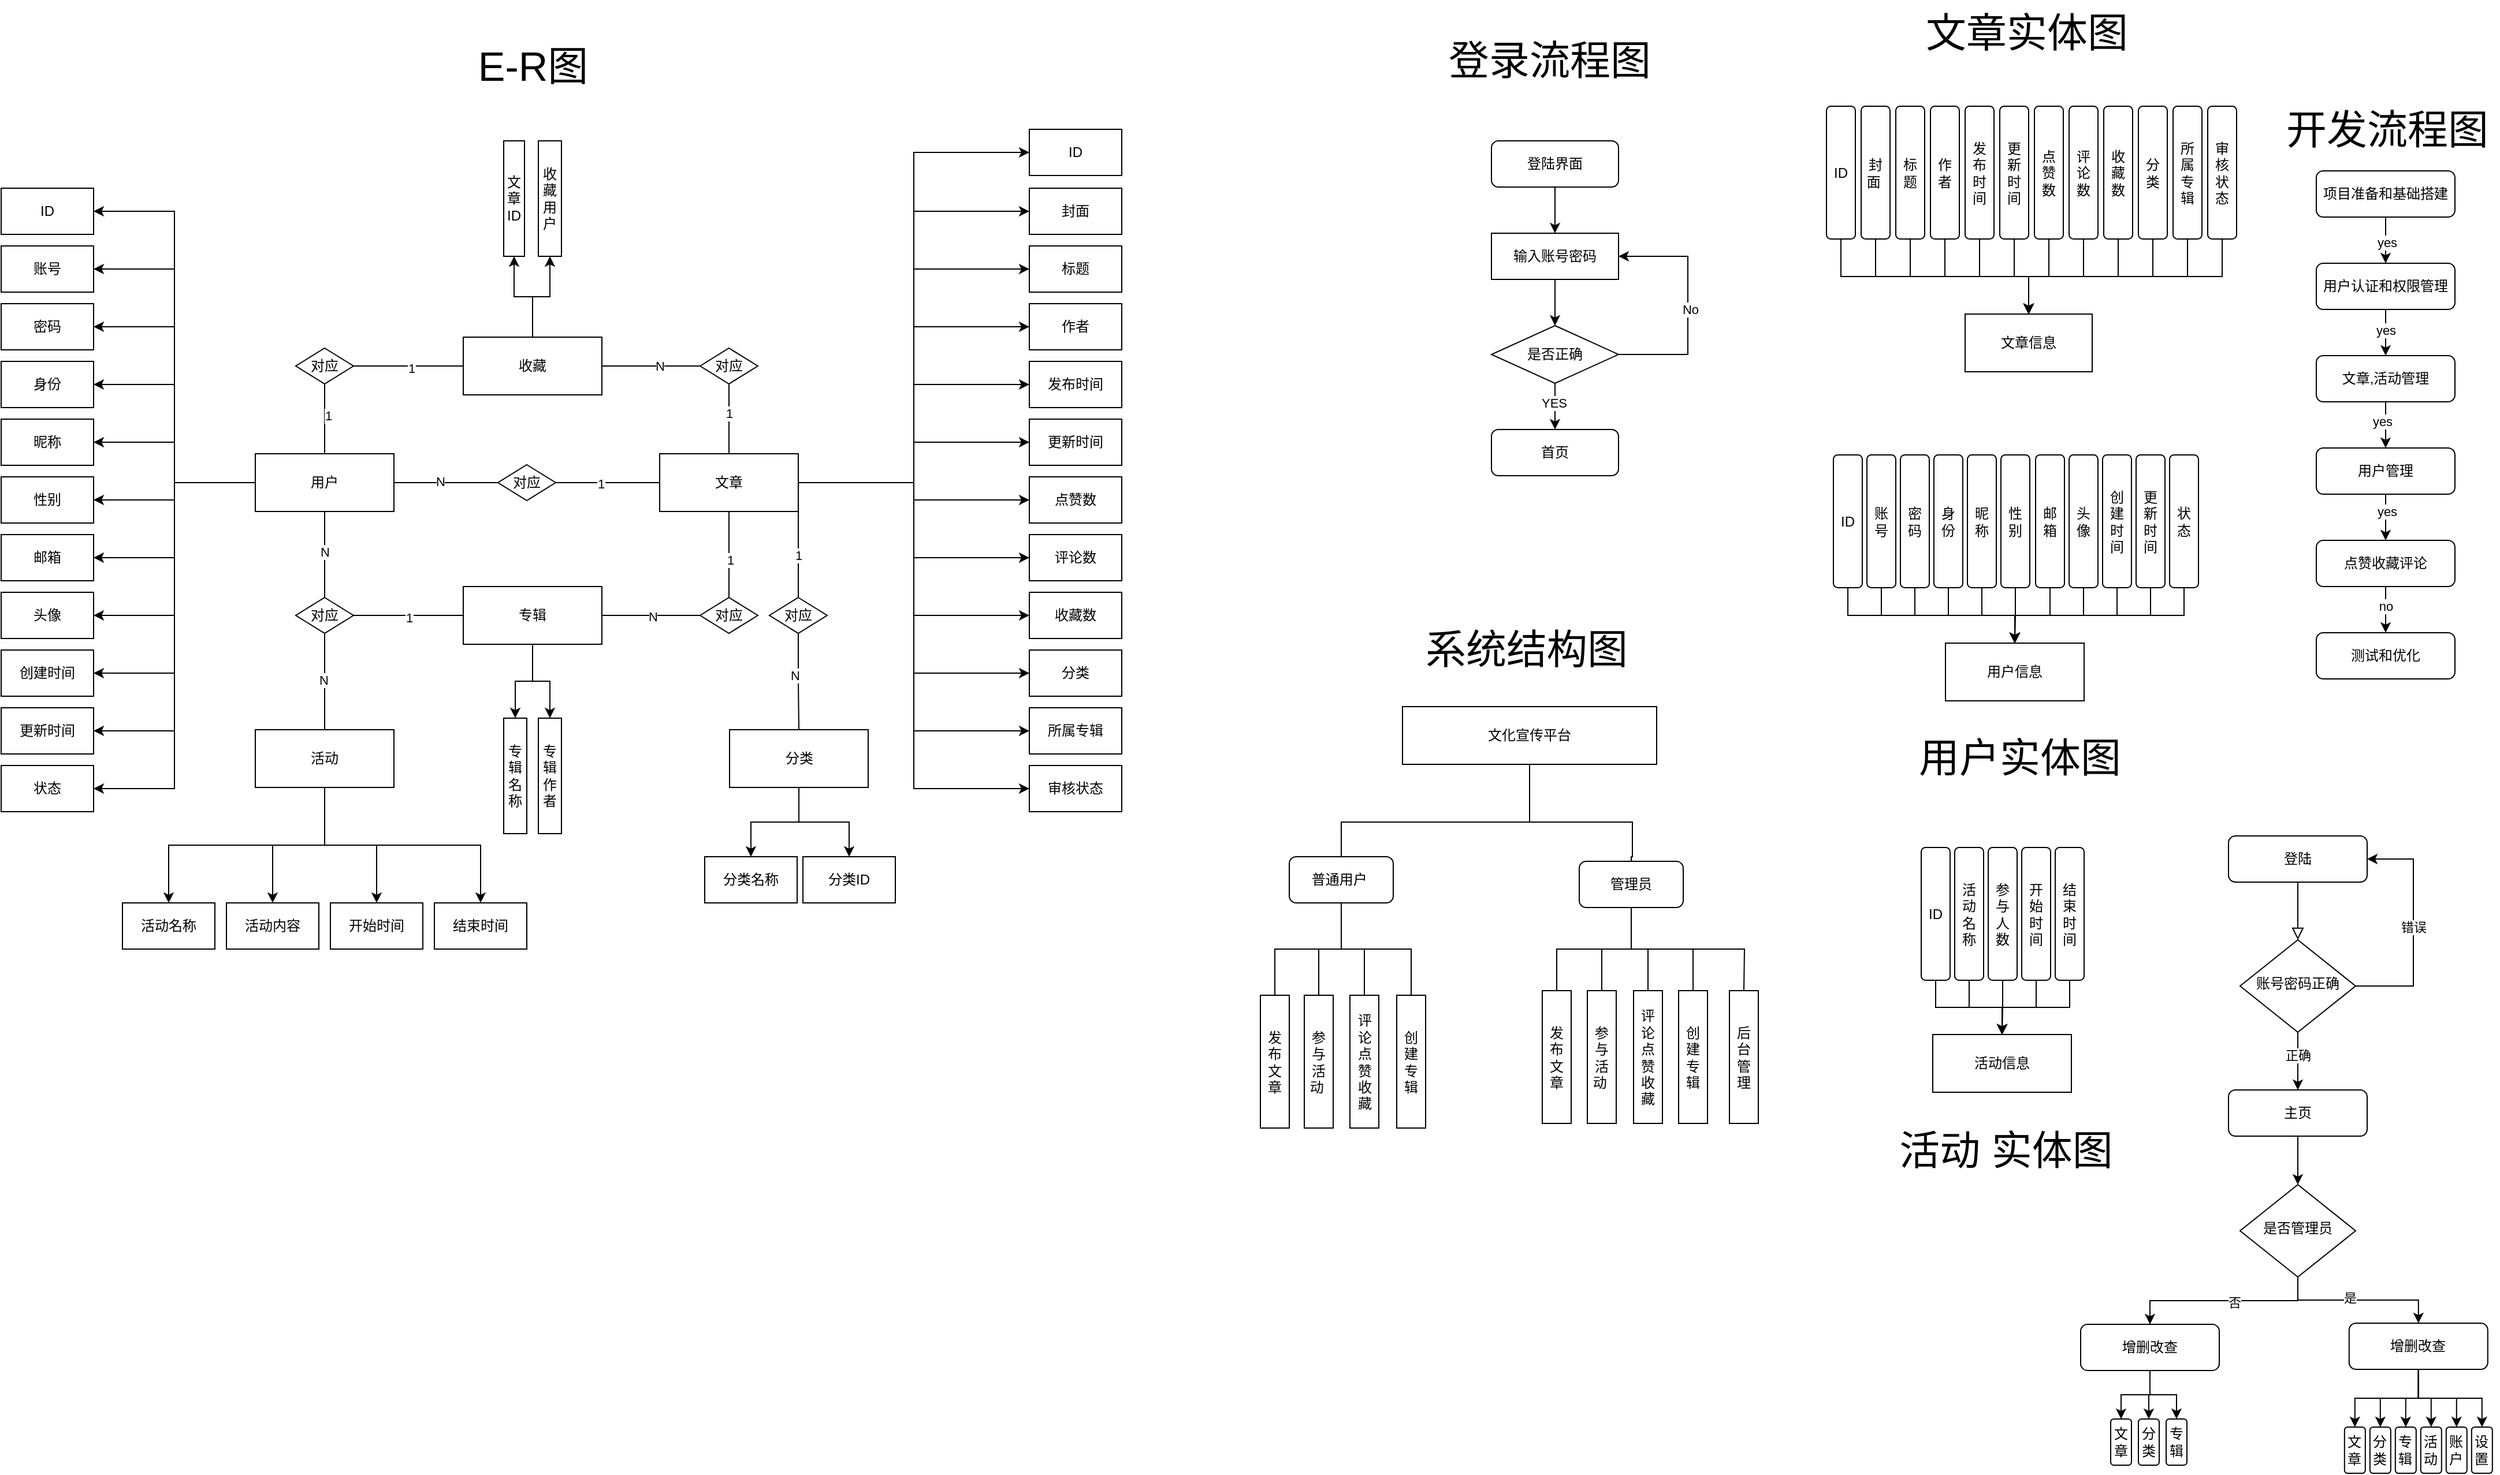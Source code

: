 <mxfile version="21.6.8" type="device">
  <diagram name="第 1 页" id="_wRcjjVTGnpUSDrJXcjH">
    <mxGraphModel dx="3945" dy="2070" grid="1" gridSize="2" guides="0" tooltips="1" connect="1" arrows="1" fold="1" page="0" pageScale="1" pageWidth="827" pageHeight="1169" math="0" shadow="0">
      <root>
        <mxCell id="0" />
        <mxCell id="1" parent="0" />
        <mxCell id="qeQx2mYinRxyMuypkFFM-15" style="edgeStyle=orthogonalEdgeStyle;rounded=0;orthogonalLoop=1;jettySize=auto;html=1;entryX=0;entryY=0.5;entryDx=0;entryDy=0;" parent="1" source="qeQx2mYinRxyMuypkFFM-1" target="qeQx2mYinRxyMuypkFFM-14" edge="1">
          <mxGeometry relative="1" as="geometry">
            <Array as="points">
              <mxPoint x="460" y="576" />
              <mxPoint x="460" y="341" />
            </Array>
          </mxGeometry>
        </mxCell>
        <mxCell id="qeQx2mYinRxyMuypkFFM-16" style="edgeStyle=orthogonalEdgeStyle;rounded=0;orthogonalLoop=1;jettySize=auto;html=1;entryX=0;entryY=0.5;entryDx=0;entryDy=0;" parent="1" source="qeQx2mYinRxyMuypkFFM-1" target="qeQx2mYinRxyMuypkFFM-2" edge="1">
          <mxGeometry relative="1" as="geometry">
            <Array as="points">
              <mxPoint x="460" y="576" />
              <mxPoint x="460" y="391" />
            </Array>
          </mxGeometry>
        </mxCell>
        <mxCell id="qeQx2mYinRxyMuypkFFM-17" style="edgeStyle=orthogonalEdgeStyle;rounded=0;orthogonalLoop=1;jettySize=auto;html=1;entryX=0;entryY=0.5;entryDx=0;entryDy=0;" parent="1" source="qeQx2mYinRxyMuypkFFM-1" target="qeQx2mYinRxyMuypkFFM-5" edge="1">
          <mxGeometry relative="1" as="geometry" />
        </mxCell>
        <mxCell id="qeQx2mYinRxyMuypkFFM-18" style="edgeStyle=orthogonalEdgeStyle;rounded=0;orthogonalLoop=1;jettySize=auto;html=1;entryX=0;entryY=0.5;entryDx=0;entryDy=0;" parent="1" source="qeQx2mYinRxyMuypkFFM-1" target="qeQx2mYinRxyMuypkFFM-6" edge="1">
          <mxGeometry relative="1" as="geometry" />
        </mxCell>
        <mxCell id="qeQx2mYinRxyMuypkFFM-19" style="edgeStyle=orthogonalEdgeStyle;rounded=0;orthogonalLoop=1;jettySize=auto;html=1;entryX=0;entryY=0.5;entryDx=0;entryDy=0;" parent="1" source="qeQx2mYinRxyMuypkFFM-1" target="qeQx2mYinRxyMuypkFFM-7" edge="1">
          <mxGeometry relative="1" as="geometry" />
        </mxCell>
        <mxCell id="qeQx2mYinRxyMuypkFFM-20" style="edgeStyle=orthogonalEdgeStyle;rounded=0;orthogonalLoop=1;jettySize=auto;html=1;entryX=0;entryY=0.5;entryDx=0;entryDy=0;" parent="1" source="qeQx2mYinRxyMuypkFFM-1" target="qeQx2mYinRxyMuypkFFM-8" edge="1">
          <mxGeometry relative="1" as="geometry" />
        </mxCell>
        <mxCell id="qeQx2mYinRxyMuypkFFM-21" style="edgeStyle=orthogonalEdgeStyle;rounded=0;orthogonalLoop=1;jettySize=auto;html=1;entryX=0;entryY=0.5;entryDx=0;entryDy=0;" parent="1" source="qeQx2mYinRxyMuypkFFM-1" target="qeQx2mYinRxyMuypkFFM-9" edge="1">
          <mxGeometry relative="1" as="geometry" />
        </mxCell>
        <mxCell id="qeQx2mYinRxyMuypkFFM-22" style="edgeStyle=orthogonalEdgeStyle;rounded=0;orthogonalLoop=1;jettySize=auto;html=1;entryX=0;entryY=0.5;entryDx=0;entryDy=0;" parent="1" source="qeQx2mYinRxyMuypkFFM-1" target="qeQx2mYinRxyMuypkFFM-10" edge="1">
          <mxGeometry relative="1" as="geometry" />
        </mxCell>
        <mxCell id="qeQx2mYinRxyMuypkFFM-23" style="edgeStyle=orthogonalEdgeStyle;rounded=0;orthogonalLoop=1;jettySize=auto;html=1;entryX=0;entryY=0.5;entryDx=0;entryDy=0;" parent="1" source="qeQx2mYinRxyMuypkFFM-1" target="qeQx2mYinRxyMuypkFFM-11" edge="1">
          <mxGeometry relative="1" as="geometry" />
        </mxCell>
        <mxCell id="qeQx2mYinRxyMuypkFFM-24" style="edgeStyle=orthogonalEdgeStyle;rounded=0;orthogonalLoop=1;jettySize=auto;html=1;entryX=0;entryY=0.5;entryDx=0;entryDy=0;" parent="1" source="qeQx2mYinRxyMuypkFFM-1" target="qeQx2mYinRxyMuypkFFM-12" edge="1">
          <mxGeometry relative="1" as="geometry" />
        </mxCell>
        <mxCell id="qeQx2mYinRxyMuypkFFM-25" style="edgeStyle=orthogonalEdgeStyle;rounded=0;orthogonalLoop=1;jettySize=auto;html=1;entryX=0;entryY=0.5;entryDx=0;entryDy=0;" parent="1" source="qeQx2mYinRxyMuypkFFM-1" target="qeQx2mYinRxyMuypkFFM-13" edge="1">
          <mxGeometry relative="1" as="geometry" />
        </mxCell>
        <mxCell id="qeQx2mYinRxyMuypkFFM-58" style="edgeStyle=orthogonalEdgeStyle;rounded=0;orthogonalLoop=1;jettySize=auto;html=1;exitX=1;exitY=0.5;exitDx=0;exitDy=0;entryX=0;entryY=0.5;entryDx=0;entryDy=0;" parent="1" source="qeQx2mYinRxyMuypkFFM-1" target="qeQx2mYinRxyMuypkFFM-57" edge="1">
          <mxGeometry relative="1" as="geometry" />
        </mxCell>
        <mxCell id="qeQx2mYinRxyMuypkFFM-84" style="edgeStyle=orthogonalEdgeStyle;rounded=0;orthogonalLoop=1;jettySize=auto;html=1;endArrow=none;endFill=0;" parent="1" source="qeQx2mYinRxyMuypkFFM-1" target="qeQx2mYinRxyMuypkFFM-78" edge="1">
          <mxGeometry relative="1" as="geometry" />
        </mxCell>
        <mxCell id="qeQx2mYinRxyMuypkFFM-85" value="1" style="edgeLabel;html=1;align=center;verticalAlign=middle;resizable=0;points=[];" parent="qeQx2mYinRxyMuypkFFM-84" vertex="1" connectable="0">
          <mxGeometry x="0.112" y="1" relative="1" as="geometry">
            <mxPoint as="offset" />
          </mxGeometry>
        </mxCell>
        <mxCell id="qeQx2mYinRxyMuypkFFM-1" value="文章" style="rounded=0;whiteSpace=wrap;html=1;" parent="1" vertex="1">
          <mxGeometry x="240" y="551" width="120" height="50" as="geometry" />
        </mxCell>
        <mxCell id="qeQx2mYinRxyMuypkFFM-2" value="标题" style="rounded=0;whiteSpace=wrap;html=1;" parent="1" vertex="1">
          <mxGeometry x="560" y="371" width="80" height="40" as="geometry" />
        </mxCell>
        <mxCell id="qeQx2mYinRxyMuypkFFM-5" value="作者" style="rounded=0;whiteSpace=wrap;html=1;" parent="1" vertex="1">
          <mxGeometry x="560" y="421" width="80" height="40" as="geometry" />
        </mxCell>
        <mxCell id="qeQx2mYinRxyMuypkFFM-6" value="发布时间" style="rounded=0;whiteSpace=wrap;html=1;" parent="1" vertex="1">
          <mxGeometry x="560" y="471" width="80" height="40" as="geometry" />
        </mxCell>
        <mxCell id="qeQx2mYinRxyMuypkFFM-7" value="更新时间" style="rounded=0;whiteSpace=wrap;html=1;" parent="1" vertex="1">
          <mxGeometry x="560" y="521" width="80" height="40" as="geometry" />
        </mxCell>
        <mxCell id="qeQx2mYinRxyMuypkFFM-8" value="点赞数" style="rounded=0;whiteSpace=wrap;html=1;" parent="1" vertex="1">
          <mxGeometry x="560" y="571" width="80" height="40" as="geometry" />
        </mxCell>
        <mxCell id="qeQx2mYinRxyMuypkFFM-9" value="评论数" style="rounded=0;whiteSpace=wrap;html=1;" parent="1" vertex="1">
          <mxGeometry x="560" y="621" width="80" height="40" as="geometry" />
        </mxCell>
        <mxCell id="qeQx2mYinRxyMuypkFFM-10" value="收藏数" style="rounded=0;whiteSpace=wrap;html=1;" parent="1" vertex="1">
          <mxGeometry x="560" y="671" width="80" height="40" as="geometry" />
        </mxCell>
        <mxCell id="qeQx2mYinRxyMuypkFFM-11" value="分类" style="rounded=0;whiteSpace=wrap;html=1;" parent="1" vertex="1">
          <mxGeometry x="560" y="721" width="80" height="40" as="geometry" />
        </mxCell>
        <mxCell id="qeQx2mYinRxyMuypkFFM-12" value="所属专辑" style="rounded=0;whiteSpace=wrap;html=1;" parent="1" vertex="1">
          <mxGeometry x="560" y="771" width="80" height="40" as="geometry" />
        </mxCell>
        <mxCell id="qeQx2mYinRxyMuypkFFM-13" value="审核状态" style="rounded=0;whiteSpace=wrap;html=1;" parent="1" vertex="1">
          <mxGeometry x="560" y="821" width="80" height="40" as="geometry" />
        </mxCell>
        <mxCell id="qeQx2mYinRxyMuypkFFM-14" value="封面" style="rounded=0;whiteSpace=wrap;html=1;" parent="1" vertex="1">
          <mxGeometry x="560" y="321" width="80" height="40" as="geometry" />
        </mxCell>
        <mxCell id="qeQx2mYinRxyMuypkFFM-113" style="edgeStyle=orthogonalEdgeStyle;rounded=0;orthogonalLoop=1;jettySize=auto;html=1;entryX=0.5;entryY=0;entryDx=0;entryDy=0;" parent="1" source="qeQx2mYinRxyMuypkFFM-26" target="qeQx2mYinRxyMuypkFFM-111" edge="1">
          <mxGeometry relative="1" as="geometry" />
        </mxCell>
        <mxCell id="qeQx2mYinRxyMuypkFFM-114" style="edgeStyle=orthogonalEdgeStyle;rounded=0;orthogonalLoop=1;jettySize=auto;html=1;entryX=0.5;entryY=0;entryDx=0;entryDy=0;" parent="1" source="qeQx2mYinRxyMuypkFFM-26" target="qeQx2mYinRxyMuypkFFM-112" edge="1">
          <mxGeometry relative="1" as="geometry" />
        </mxCell>
        <mxCell id="qeQx2mYinRxyMuypkFFM-26" value="专辑" style="rounded=0;whiteSpace=wrap;html=1;" parent="1" vertex="1">
          <mxGeometry x="70" y="666" width="120" height="50" as="geometry" />
        </mxCell>
        <mxCell id="qeQx2mYinRxyMuypkFFM-40" style="edgeStyle=orthogonalEdgeStyle;rounded=0;orthogonalLoop=1;jettySize=auto;html=1;exitX=0.5;exitY=0;exitDx=0;exitDy=0;entryX=0.5;entryY=1;entryDx=0;entryDy=0;" parent="1" source="qeQx2mYinRxyMuypkFFM-32" target="qeQx2mYinRxyMuypkFFM-38" edge="1">
          <mxGeometry relative="1" as="geometry" />
        </mxCell>
        <mxCell id="qeQx2mYinRxyMuypkFFM-44" style="edgeStyle=orthogonalEdgeStyle;rounded=0;orthogonalLoop=1;jettySize=auto;html=1;exitX=0.5;exitY=0;exitDx=0;exitDy=0;entryX=0.5;entryY=1;entryDx=0;entryDy=0;" parent="1" source="qeQx2mYinRxyMuypkFFM-32" target="qeQx2mYinRxyMuypkFFM-42" edge="1">
          <mxGeometry relative="1" as="geometry" />
        </mxCell>
        <mxCell id="qeQx2mYinRxyMuypkFFM-32" value="收藏" style="rounded=0;whiteSpace=wrap;html=1;" parent="1" vertex="1">
          <mxGeometry x="70" y="450" width="120" height="50" as="geometry" />
        </mxCell>
        <mxCell id="qeQx2mYinRxyMuypkFFM-38" value="文章ID" style="whiteSpace=wrap;html=1;rounded=0;" parent="1" vertex="1">
          <mxGeometry x="105" y="280" width="18" height="100" as="geometry" />
        </mxCell>
        <mxCell id="qeQx2mYinRxyMuypkFFM-42" value="收藏用户" style="whiteSpace=wrap;html=1;rounded=0;verticalAlign=middle;horizontal=1;" parent="1" vertex="1">
          <mxGeometry x="135" y="280" width="20" height="100" as="geometry" />
        </mxCell>
        <mxCell id="qeQx2mYinRxyMuypkFFM-60" style="edgeStyle=orthogonalEdgeStyle;rounded=0;orthogonalLoop=1;jettySize=auto;html=1;entryX=1;entryY=0.5;entryDx=0;entryDy=0;" parent="1" source="qeQx2mYinRxyMuypkFFM-45" target="qeQx2mYinRxyMuypkFFM-56" edge="1">
          <mxGeometry relative="1" as="geometry" />
        </mxCell>
        <mxCell id="qeQx2mYinRxyMuypkFFM-61" style="edgeStyle=orthogonalEdgeStyle;rounded=0;orthogonalLoop=1;jettySize=auto;html=1;entryX=1;entryY=0.5;entryDx=0;entryDy=0;" parent="1" source="qeQx2mYinRxyMuypkFFM-45" target="qeQx2mYinRxyMuypkFFM-46" edge="1">
          <mxGeometry relative="1" as="geometry" />
        </mxCell>
        <mxCell id="qeQx2mYinRxyMuypkFFM-62" style="edgeStyle=orthogonalEdgeStyle;rounded=0;orthogonalLoop=1;jettySize=auto;html=1;entryX=1;entryY=0.5;entryDx=0;entryDy=0;" parent="1" source="qeQx2mYinRxyMuypkFFM-45" target="qeQx2mYinRxyMuypkFFM-47" edge="1">
          <mxGeometry relative="1" as="geometry" />
        </mxCell>
        <mxCell id="qeQx2mYinRxyMuypkFFM-63" style="edgeStyle=orthogonalEdgeStyle;rounded=0;orthogonalLoop=1;jettySize=auto;html=1;entryX=1;entryY=0.5;entryDx=0;entryDy=0;" parent="1" source="qeQx2mYinRxyMuypkFFM-45" target="qeQx2mYinRxyMuypkFFM-48" edge="1">
          <mxGeometry relative="1" as="geometry" />
        </mxCell>
        <mxCell id="qeQx2mYinRxyMuypkFFM-64" style="edgeStyle=orthogonalEdgeStyle;rounded=0;orthogonalLoop=1;jettySize=auto;html=1;entryX=1;entryY=0.5;entryDx=0;entryDy=0;" parent="1" source="qeQx2mYinRxyMuypkFFM-45" target="qeQx2mYinRxyMuypkFFM-49" edge="1">
          <mxGeometry relative="1" as="geometry" />
        </mxCell>
        <mxCell id="qeQx2mYinRxyMuypkFFM-65" style="edgeStyle=orthogonalEdgeStyle;rounded=0;orthogonalLoop=1;jettySize=auto;html=1;entryX=1;entryY=0.5;entryDx=0;entryDy=0;" parent="1" source="qeQx2mYinRxyMuypkFFM-45" target="qeQx2mYinRxyMuypkFFM-50" edge="1">
          <mxGeometry relative="1" as="geometry" />
        </mxCell>
        <mxCell id="qeQx2mYinRxyMuypkFFM-66" style="edgeStyle=orthogonalEdgeStyle;rounded=0;orthogonalLoop=1;jettySize=auto;html=1;entryX=1;entryY=0.5;entryDx=0;entryDy=0;" parent="1" source="qeQx2mYinRxyMuypkFFM-45" target="qeQx2mYinRxyMuypkFFM-51" edge="1">
          <mxGeometry relative="1" as="geometry" />
        </mxCell>
        <mxCell id="qeQx2mYinRxyMuypkFFM-67" style="edgeStyle=orthogonalEdgeStyle;rounded=0;orthogonalLoop=1;jettySize=auto;html=1;entryX=1;entryY=0.5;entryDx=0;entryDy=0;" parent="1" source="qeQx2mYinRxyMuypkFFM-45" target="qeQx2mYinRxyMuypkFFM-52" edge="1">
          <mxGeometry relative="1" as="geometry" />
        </mxCell>
        <mxCell id="qeQx2mYinRxyMuypkFFM-68" style="edgeStyle=orthogonalEdgeStyle;rounded=0;orthogonalLoop=1;jettySize=auto;html=1;entryX=1;entryY=0.5;entryDx=0;entryDy=0;" parent="1" source="qeQx2mYinRxyMuypkFFM-45" target="qeQx2mYinRxyMuypkFFM-53" edge="1">
          <mxGeometry relative="1" as="geometry" />
        </mxCell>
        <mxCell id="qeQx2mYinRxyMuypkFFM-69" style="edgeStyle=orthogonalEdgeStyle;rounded=0;orthogonalLoop=1;jettySize=auto;html=1;entryX=1;entryY=0.5;entryDx=0;entryDy=0;" parent="1" source="qeQx2mYinRxyMuypkFFM-45" target="qeQx2mYinRxyMuypkFFM-54" edge="1">
          <mxGeometry relative="1" as="geometry" />
        </mxCell>
        <mxCell id="qeQx2mYinRxyMuypkFFM-70" style="edgeStyle=orthogonalEdgeStyle;rounded=0;orthogonalLoop=1;jettySize=auto;html=1;entryX=1;entryY=0.5;entryDx=0;entryDy=0;" parent="1" source="qeQx2mYinRxyMuypkFFM-45" target="qeQx2mYinRxyMuypkFFM-55" edge="1">
          <mxGeometry relative="1" as="geometry" />
        </mxCell>
        <mxCell id="qeQx2mYinRxyMuypkFFM-72" style="edgeStyle=orthogonalEdgeStyle;rounded=0;orthogonalLoop=1;jettySize=auto;html=1;entryX=0;entryY=0.5;entryDx=0;entryDy=0;endArrow=none;endFill=0;" parent="1" source="qeQx2mYinRxyMuypkFFM-87" target="qeQx2mYinRxyMuypkFFM-26" edge="1">
          <mxGeometry relative="1" as="geometry" />
        </mxCell>
        <mxCell id="qeQx2mYinRxyMuypkFFM-95" value="1" style="edgeLabel;html=1;align=center;verticalAlign=middle;resizable=0;points=[];" parent="qeQx2mYinRxyMuypkFFM-72" vertex="1" connectable="0">
          <mxGeometry y="-2" relative="1" as="geometry">
            <mxPoint as="offset" />
          </mxGeometry>
        </mxCell>
        <mxCell id="qeQx2mYinRxyMuypkFFM-73" style="edgeStyle=orthogonalEdgeStyle;rounded=0;orthogonalLoop=1;jettySize=auto;html=1;entryX=0;entryY=0.5;entryDx=0;entryDy=0;endArrow=none;endFill=0;" parent="1" source="qeQx2mYinRxyMuypkFFM-107" target="qeQx2mYinRxyMuypkFFM-1" edge="1">
          <mxGeometry relative="1" as="geometry" />
        </mxCell>
        <mxCell id="qeQx2mYinRxyMuypkFFM-110" value="1" style="edgeLabel;html=1;align=center;verticalAlign=middle;resizable=0;points=[];" parent="qeQx2mYinRxyMuypkFFM-73" vertex="1" connectable="0">
          <mxGeometry x="-0.133" y="-1" relative="1" as="geometry">
            <mxPoint as="offset" />
          </mxGeometry>
        </mxCell>
        <mxCell id="qeQx2mYinRxyMuypkFFM-92" style="edgeStyle=orthogonalEdgeStyle;rounded=0;orthogonalLoop=1;jettySize=auto;html=1;endArrow=none;endFill=0;" parent="1" source="qeQx2mYinRxyMuypkFFM-45" target="qeQx2mYinRxyMuypkFFM-87" edge="1">
          <mxGeometry relative="1" as="geometry" />
        </mxCell>
        <mxCell id="qeQx2mYinRxyMuypkFFM-96" value="N" style="edgeLabel;html=1;align=center;verticalAlign=middle;resizable=0;points=[];" parent="qeQx2mYinRxyMuypkFFM-92" vertex="1" connectable="0">
          <mxGeometry x="-0.073" relative="1" as="geometry">
            <mxPoint as="offset" />
          </mxGeometry>
        </mxCell>
        <mxCell id="qeQx2mYinRxyMuypkFFM-45" value="用户" style="rounded=0;whiteSpace=wrap;html=1;" parent="1" vertex="1">
          <mxGeometry x="-110" y="551" width="120" height="50" as="geometry" />
        </mxCell>
        <mxCell id="qeQx2mYinRxyMuypkFFM-46" value="账号" style="rounded=0;whiteSpace=wrap;html=1;" parent="1" vertex="1">
          <mxGeometry x="-330" y="371" width="80" height="40" as="geometry" />
        </mxCell>
        <mxCell id="qeQx2mYinRxyMuypkFFM-47" value="密码" style="rounded=0;whiteSpace=wrap;html=1;" parent="1" vertex="1">
          <mxGeometry x="-330" y="421" width="80" height="40" as="geometry" />
        </mxCell>
        <mxCell id="qeQx2mYinRxyMuypkFFM-48" value="身份" style="rounded=0;whiteSpace=wrap;html=1;" parent="1" vertex="1">
          <mxGeometry x="-330" y="471" width="80" height="40" as="geometry" />
        </mxCell>
        <mxCell id="qeQx2mYinRxyMuypkFFM-49" value="昵称" style="rounded=0;whiteSpace=wrap;html=1;" parent="1" vertex="1">
          <mxGeometry x="-330" y="521" width="80" height="40" as="geometry" />
        </mxCell>
        <mxCell id="qeQx2mYinRxyMuypkFFM-50" value="性别" style="rounded=0;whiteSpace=wrap;html=1;" parent="1" vertex="1">
          <mxGeometry x="-330" y="571" width="80" height="40" as="geometry" />
        </mxCell>
        <mxCell id="qeQx2mYinRxyMuypkFFM-51" value="邮箱" style="rounded=0;whiteSpace=wrap;html=1;" parent="1" vertex="1">
          <mxGeometry x="-330" y="621" width="80" height="40" as="geometry" />
        </mxCell>
        <mxCell id="qeQx2mYinRxyMuypkFFM-52" value="头像" style="rounded=0;whiteSpace=wrap;html=1;" parent="1" vertex="1">
          <mxGeometry x="-330" y="671" width="80" height="40" as="geometry" />
        </mxCell>
        <mxCell id="qeQx2mYinRxyMuypkFFM-53" value="创建时间" style="rounded=0;whiteSpace=wrap;html=1;" parent="1" vertex="1">
          <mxGeometry x="-330" y="721" width="80" height="40" as="geometry" />
        </mxCell>
        <mxCell id="qeQx2mYinRxyMuypkFFM-54" value="更新时间" style="rounded=0;whiteSpace=wrap;html=1;" parent="1" vertex="1">
          <mxGeometry x="-330" y="771" width="80" height="40" as="geometry" />
        </mxCell>
        <mxCell id="qeQx2mYinRxyMuypkFFM-55" value="状态" style="rounded=0;whiteSpace=wrap;html=1;" parent="1" vertex="1">
          <mxGeometry x="-330" y="821" width="80" height="40" as="geometry" />
        </mxCell>
        <mxCell id="qeQx2mYinRxyMuypkFFM-56" value="ID" style="rounded=0;whiteSpace=wrap;html=1;" parent="1" vertex="1">
          <mxGeometry x="-330" y="321" width="80" height="40" as="geometry" />
        </mxCell>
        <mxCell id="qeQx2mYinRxyMuypkFFM-57" value="ID" style="rounded=0;whiteSpace=wrap;html=1;" parent="1" vertex="1">
          <mxGeometry x="560" y="270" width="80" height="40" as="geometry" />
        </mxCell>
        <mxCell id="qeQx2mYinRxyMuypkFFM-79" value="" style="edgeStyle=orthogonalEdgeStyle;rounded=0;orthogonalLoop=1;jettySize=auto;html=1;entryX=0;entryY=0.5;entryDx=0;entryDy=0;endArrow=none;endFill=0;" parent="1" source="qeQx2mYinRxyMuypkFFM-26" target="qeQx2mYinRxyMuypkFFM-78" edge="1">
          <mxGeometry relative="1" as="geometry">
            <mxPoint x="175" y="566" as="sourcePoint" />
            <mxPoint x="301" y="521" as="targetPoint" />
          </mxGeometry>
        </mxCell>
        <mxCell id="qeQx2mYinRxyMuypkFFM-86" value="N" style="edgeLabel;html=1;align=center;verticalAlign=middle;resizable=0;points=[];" parent="qeQx2mYinRxyMuypkFFM-79" vertex="1" connectable="0">
          <mxGeometry x="0.031" y="-1" relative="1" as="geometry">
            <mxPoint as="offset" />
          </mxGeometry>
        </mxCell>
        <mxCell id="qeQx2mYinRxyMuypkFFM-78" value="对应" style="rhombus;whiteSpace=wrap;html=1;" parent="1" vertex="1">
          <mxGeometry x="275" y="675.5" width="50" height="31" as="geometry" />
        </mxCell>
        <mxCell id="qeQx2mYinRxyMuypkFFM-116" style="edgeStyle=orthogonalEdgeStyle;rounded=0;orthogonalLoop=1;jettySize=auto;html=1;entryX=0.5;entryY=0;entryDx=0;entryDy=0;endArrow=none;endFill=0;" parent="1" source="qeQx2mYinRxyMuypkFFM-87" target="qeQx2mYinRxyMuypkFFM-115" edge="1">
          <mxGeometry relative="1" as="geometry" />
        </mxCell>
        <mxCell id="qeQx2mYinRxyMuypkFFM-117" value="N" style="edgeLabel;html=1;align=center;verticalAlign=middle;resizable=0;points=[];" parent="qeQx2mYinRxyMuypkFFM-116" vertex="1" connectable="0">
          <mxGeometry x="-0.03" y="-1" relative="1" as="geometry">
            <mxPoint as="offset" />
          </mxGeometry>
        </mxCell>
        <mxCell id="qeQx2mYinRxyMuypkFFM-87" value="对应" style="rhombus;whiteSpace=wrap;html=1;" parent="1" vertex="1">
          <mxGeometry x="-75" y="675.5" width="50" height="31" as="geometry" />
        </mxCell>
        <mxCell id="qeQx2mYinRxyMuypkFFM-98" style="edgeStyle=orthogonalEdgeStyle;rounded=0;orthogonalLoop=1;jettySize=auto;html=1;entryX=0.5;entryY=0;entryDx=0;entryDy=0;endArrow=none;endFill=0;" parent="1" source="qeQx2mYinRxyMuypkFFM-97" target="qeQx2mYinRxyMuypkFFM-45" edge="1">
          <mxGeometry relative="1" as="geometry" />
        </mxCell>
        <mxCell id="qeQx2mYinRxyMuypkFFM-106" value="1" style="edgeLabel;html=1;align=center;verticalAlign=middle;resizable=0;points=[];" parent="qeQx2mYinRxyMuypkFFM-98" vertex="1" connectable="0">
          <mxGeometry x="-0.124" y="3" relative="1" as="geometry">
            <mxPoint y="1" as="offset" />
          </mxGeometry>
        </mxCell>
        <mxCell id="qeQx2mYinRxyMuypkFFM-102" style="edgeStyle=orthogonalEdgeStyle;rounded=0;orthogonalLoop=1;jettySize=auto;html=1;entryX=0;entryY=0.5;entryDx=0;entryDy=0;endArrow=none;endFill=0;" parent="1" source="qeQx2mYinRxyMuypkFFM-97" target="qeQx2mYinRxyMuypkFFM-32" edge="1">
          <mxGeometry relative="1" as="geometry" />
        </mxCell>
        <mxCell id="qeQx2mYinRxyMuypkFFM-105" value="1" style="edgeLabel;html=1;align=center;verticalAlign=middle;resizable=0;points=[];" parent="qeQx2mYinRxyMuypkFFM-102" vertex="1" connectable="0">
          <mxGeometry x="0.053" y="-2" relative="1" as="geometry">
            <mxPoint as="offset" />
          </mxGeometry>
        </mxCell>
        <mxCell id="qeQx2mYinRxyMuypkFFM-97" value="对应" style="rhombus;whiteSpace=wrap;html=1;" parent="1" vertex="1">
          <mxGeometry x="-75" y="459.5" width="50" height="31" as="geometry" />
        </mxCell>
        <mxCell id="qeQx2mYinRxyMuypkFFM-100" style="edgeStyle=orthogonalEdgeStyle;rounded=0;orthogonalLoop=1;jettySize=auto;html=1;entryX=0.5;entryY=0;entryDx=0;entryDy=0;endArrow=none;endFill=0;" parent="1" source="qeQx2mYinRxyMuypkFFM-99" target="qeQx2mYinRxyMuypkFFM-1" edge="1">
          <mxGeometry relative="1" as="geometry" />
        </mxCell>
        <mxCell id="qeQx2mYinRxyMuypkFFM-103" value="1" style="edgeLabel;html=1;align=center;verticalAlign=middle;resizable=0;points=[];" parent="qeQx2mYinRxyMuypkFFM-100" vertex="1" connectable="0">
          <mxGeometry x="-0.157" relative="1" as="geometry">
            <mxPoint as="offset" />
          </mxGeometry>
        </mxCell>
        <mxCell id="qeQx2mYinRxyMuypkFFM-101" style="edgeStyle=orthogonalEdgeStyle;rounded=0;orthogonalLoop=1;jettySize=auto;html=1;entryX=1;entryY=0.5;entryDx=0;entryDy=0;endArrow=none;endFill=0;" parent="1" source="qeQx2mYinRxyMuypkFFM-99" target="qeQx2mYinRxyMuypkFFM-32" edge="1">
          <mxGeometry relative="1" as="geometry" />
        </mxCell>
        <mxCell id="qeQx2mYinRxyMuypkFFM-104" value="N" style="edgeLabel;html=1;align=center;verticalAlign=middle;resizable=0;points=[];" parent="qeQx2mYinRxyMuypkFFM-101" vertex="1" connectable="0">
          <mxGeometry x="-0.176" relative="1" as="geometry">
            <mxPoint as="offset" />
          </mxGeometry>
        </mxCell>
        <mxCell id="qeQx2mYinRxyMuypkFFM-99" value="对应" style="rhombus;whiteSpace=wrap;html=1;" parent="1" vertex="1">
          <mxGeometry x="275" y="459.5" width="50" height="31" as="geometry" />
        </mxCell>
        <mxCell id="qeQx2mYinRxyMuypkFFM-108" value="" style="edgeStyle=orthogonalEdgeStyle;rounded=0;orthogonalLoop=1;jettySize=auto;html=1;entryX=0;entryY=0.5;entryDx=0;entryDy=0;endArrow=none;endFill=0;" parent="1" source="qeQx2mYinRxyMuypkFFM-45" target="qeQx2mYinRxyMuypkFFM-107" edge="1">
          <mxGeometry relative="1" as="geometry">
            <mxPoint x="10" y="576" as="sourcePoint" />
            <mxPoint x="240" y="576" as="targetPoint" />
          </mxGeometry>
        </mxCell>
        <mxCell id="qeQx2mYinRxyMuypkFFM-109" value="N" style="edgeLabel;html=1;align=center;verticalAlign=middle;resizable=0;points=[];" parent="qeQx2mYinRxyMuypkFFM-108" vertex="1" connectable="0">
          <mxGeometry x="-0.122" y="1" relative="1" as="geometry">
            <mxPoint as="offset" />
          </mxGeometry>
        </mxCell>
        <mxCell id="qeQx2mYinRxyMuypkFFM-107" value="对应" style="rhombus;whiteSpace=wrap;html=1;" parent="1" vertex="1">
          <mxGeometry x="100" y="560.5" width="50" height="31" as="geometry" />
        </mxCell>
        <mxCell id="qeQx2mYinRxyMuypkFFM-111" value="专辑名称" style="whiteSpace=wrap;html=1;rounded=0;verticalAlign=middle;horizontal=1;" parent="1" vertex="1">
          <mxGeometry x="105" y="780" width="20" height="100" as="geometry" />
        </mxCell>
        <mxCell id="qeQx2mYinRxyMuypkFFM-112" value="专辑作者" style="whiteSpace=wrap;html=1;rounded=0;verticalAlign=middle;horizontal=1;" parent="1" vertex="1">
          <mxGeometry x="135" y="780" width="20" height="100" as="geometry" />
        </mxCell>
        <mxCell id="qeQx2mYinRxyMuypkFFM-122" style="edgeStyle=orthogonalEdgeStyle;rounded=0;orthogonalLoop=1;jettySize=auto;html=1;entryX=0.5;entryY=0;entryDx=0;entryDy=0;" parent="1" source="qeQx2mYinRxyMuypkFFM-115" target="qeQx2mYinRxyMuypkFFM-119" edge="1">
          <mxGeometry relative="1" as="geometry" />
        </mxCell>
        <mxCell id="qeQx2mYinRxyMuypkFFM-123" style="edgeStyle=orthogonalEdgeStyle;rounded=0;orthogonalLoop=1;jettySize=auto;html=1;entryX=0.5;entryY=0;entryDx=0;entryDy=0;" parent="1" source="qeQx2mYinRxyMuypkFFM-115" target="qeQx2mYinRxyMuypkFFM-118" edge="1">
          <mxGeometry relative="1" as="geometry">
            <Array as="points">
              <mxPoint x="-50" y="890" />
              <mxPoint x="-185" y="890" />
            </Array>
          </mxGeometry>
        </mxCell>
        <mxCell id="qeQx2mYinRxyMuypkFFM-124" style="edgeStyle=orthogonalEdgeStyle;rounded=0;orthogonalLoop=1;jettySize=auto;html=1;entryX=0.5;entryY=0;entryDx=0;entryDy=0;" parent="1" source="qeQx2mYinRxyMuypkFFM-115" target="qeQx2mYinRxyMuypkFFM-120" edge="1">
          <mxGeometry relative="1" as="geometry" />
        </mxCell>
        <mxCell id="qeQx2mYinRxyMuypkFFM-125" style="edgeStyle=orthogonalEdgeStyle;rounded=0;orthogonalLoop=1;jettySize=auto;html=1;entryX=0.5;entryY=0;entryDx=0;entryDy=0;" parent="1" source="qeQx2mYinRxyMuypkFFM-115" target="qeQx2mYinRxyMuypkFFM-121" edge="1">
          <mxGeometry relative="1" as="geometry">
            <Array as="points">
              <mxPoint x="-50" y="890" />
              <mxPoint x="85" y="890" />
            </Array>
          </mxGeometry>
        </mxCell>
        <mxCell id="qeQx2mYinRxyMuypkFFM-115" value="活动" style="rounded=0;whiteSpace=wrap;html=1;" parent="1" vertex="1">
          <mxGeometry x="-110" y="790" width="120" height="50" as="geometry" />
        </mxCell>
        <mxCell id="qeQx2mYinRxyMuypkFFM-118" value="活动名称" style="rounded=0;whiteSpace=wrap;html=1;" parent="1" vertex="1">
          <mxGeometry x="-225" y="940" width="80" height="40" as="geometry" />
        </mxCell>
        <mxCell id="qeQx2mYinRxyMuypkFFM-119" value="活动内容" style="rounded=0;whiteSpace=wrap;html=1;" parent="1" vertex="1">
          <mxGeometry x="-135" y="940" width="80" height="40" as="geometry" />
        </mxCell>
        <mxCell id="qeQx2mYinRxyMuypkFFM-120" value="开始时间" style="rounded=0;whiteSpace=wrap;html=1;" parent="1" vertex="1">
          <mxGeometry x="-45" y="940" width="80" height="40" as="geometry" />
        </mxCell>
        <mxCell id="qeQx2mYinRxyMuypkFFM-121" value="结束时间" style="rounded=0;whiteSpace=wrap;html=1;" parent="1" vertex="1">
          <mxGeometry x="45" y="940" width="80" height="40" as="geometry" />
        </mxCell>
        <mxCell id="qeQx2mYinRxyMuypkFFM-131" style="edgeStyle=orthogonalEdgeStyle;rounded=0;orthogonalLoop=1;jettySize=auto;html=1;entryX=0.5;entryY=0;entryDx=0;entryDy=0;" parent="1" source="qeQx2mYinRxyMuypkFFM-126" target="qeQx2mYinRxyMuypkFFM-127" edge="1">
          <mxGeometry relative="1" as="geometry" />
        </mxCell>
        <mxCell id="qeQx2mYinRxyMuypkFFM-132" style="edgeStyle=orthogonalEdgeStyle;rounded=0;orthogonalLoop=1;jettySize=auto;html=1;entryX=0.5;entryY=0;entryDx=0;entryDy=0;" parent="1" source="qeQx2mYinRxyMuypkFFM-126" target="qeQx2mYinRxyMuypkFFM-128" edge="1">
          <mxGeometry relative="1" as="geometry" />
        </mxCell>
        <mxCell id="qeQx2mYinRxyMuypkFFM-126" value="分类" style="rounded=0;whiteSpace=wrap;html=1;" parent="1" vertex="1">
          <mxGeometry x="300.5" y="790" width="120" height="50" as="geometry" />
        </mxCell>
        <mxCell id="qeQx2mYinRxyMuypkFFM-127" value="分类名称" style="rounded=0;whiteSpace=wrap;html=1;" parent="1" vertex="1">
          <mxGeometry x="279" y="900" width="80" height="40" as="geometry" />
        </mxCell>
        <mxCell id="qeQx2mYinRxyMuypkFFM-128" value="分类ID" style="rounded=0;whiteSpace=wrap;html=1;" parent="1" vertex="1">
          <mxGeometry x="364" y="900" width="80" height="40" as="geometry" />
        </mxCell>
        <mxCell id="qeQx2mYinRxyMuypkFFM-138" style="edgeStyle=orthogonalEdgeStyle;rounded=0;orthogonalLoop=1;jettySize=auto;html=1;entryX=1;entryY=1;entryDx=0;entryDy=0;endArrow=none;endFill=0;" parent="1" source="qeQx2mYinRxyMuypkFFM-133" target="qeQx2mYinRxyMuypkFFM-1" edge="1">
          <mxGeometry relative="1" as="geometry" />
        </mxCell>
        <mxCell id="qeQx2mYinRxyMuypkFFM-140" value="1" style="edgeLabel;html=1;align=center;verticalAlign=middle;resizable=0;points=[];" parent="qeQx2mYinRxyMuypkFFM-138" vertex="1" connectable="0">
          <mxGeometry x="-0.015" relative="1" as="geometry">
            <mxPoint as="offset" />
          </mxGeometry>
        </mxCell>
        <mxCell id="qeQx2mYinRxyMuypkFFM-139" style="edgeStyle=orthogonalEdgeStyle;rounded=0;orthogonalLoop=1;jettySize=auto;html=1;entryX=0.5;entryY=0;entryDx=0;entryDy=0;endArrow=none;endFill=0;" parent="1" source="qeQx2mYinRxyMuypkFFM-133" target="qeQx2mYinRxyMuypkFFM-126" edge="1">
          <mxGeometry relative="1" as="geometry" />
        </mxCell>
        <mxCell id="qeQx2mYinRxyMuypkFFM-141" value="N" style="edgeLabel;html=1;align=center;verticalAlign=middle;resizable=0;points=[];" parent="qeQx2mYinRxyMuypkFFM-139" vertex="1" connectable="0">
          <mxGeometry x="-0.136" y="-3" relative="1" as="geometry">
            <mxPoint as="offset" />
          </mxGeometry>
        </mxCell>
        <mxCell id="qeQx2mYinRxyMuypkFFM-133" value="对应" style="rhombus;whiteSpace=wrap;html=1;" parent="1" vertex="1">
          <mxGeometry x="335" y="675.5" width="50" height="31" as="geometry" />
        </mxCell>
        <mxCell id="qeQx2mYinRxyMuypkFFM-142" value="&lt;font style=&quot;font-size: 35px;&quot;&gt;E-R图&lt;/font&gt;" style="text;html=1;align=center;verticalAlign=middle;resizable=0;points=[];autosize=1;strokeColor=none;fillColor=none;strokeWidth=4;fontSize=35;" parent="1" vertex="1">
          <mxGeometry x="70" y="185" width="120" height="60" as="geometry" />
        </mxCell>
        <mxCell id="qeQx2mYinRxyMuypkFFM-143" value="&lt;font style=&quot;font-size: 35px;&quot;&gt;登录流程图&lt;/font&gt;" style="text;html=1;align=center;verticalAlign=middle;resizable=0;points=[];autosize=1;strokeColor=none;fillColor=none;strokeWidth=4;fontSize=35;" parent="1" vertex="1">
          <mxGeometry x="910" y="180" width="200" height="60" as="geometry" />
        </mxCell>
        <mxCell id="qeQx2mYinRxyMuypkFFM-144" value="" style="edgeStyle=orthogonalEdgeStyle;rounded=0;orthogonalLoop=1;jettySize=auto;html=1;" parent="1" source="qeQx2mYinRxyMuypkFFM-145" target="qeQx2mYinRxyMuypkFFM-147" edge="1">
          <mxGeometry relative="1" as="geometry" />
        </mxCell>
        <mxCell id="qeQx2mYinRxyMuypkFFM-145" value="登陆界面" style="rounded=1;whiteSpace=wrap;html=1;" parent="1" vertex="1">
          <mxGeometry x="960" y="280" width="110" height="40" as="geometry" />
        </mxCell>
        <mxCell id="qeQx2mYinRxyMuypkFFM-146" value="" style="edgeStyle=orthogonalEdgeStyle;rounded=0;orthogonalLoop=1;jettySize=auto;html=1;" parent="1" source="qeQx2mYinRxyMuypkFFM-147" target="qeQx2mYinRxyMuypkFFM-150" edge="1">
          <mxGeometry relative="1" as="geometry" />
        </mxCell>
        <mxCell id="qeQx2mYinRxyMuypkFFM-147" value="输入账号密码" style="rounded=0;whiteSpace=wrap;html=1;" parent="1" vertex="1">
          <mxGeometry x="960" y="360" width="110" height="40" as="geometry" />
        </mxCell>
        <mxCell id="qeQx2mYinRxyMuypkFFM-148" value="" style="edgeStyle=orthogonalEdgeStyle;rounded=0;orthogonalLoop=1;jettySize=auto;html=1;" parent="1" source="qeQx2mYinRxyMuypkFFM-150" target="qeQx2mYinRxyMuypkFFM-151" edge="1">
          <mxGeometry relative="1" as="geometry" />
        </mxCell>
        <mxCell id="qeQx2mYinRxyMuypkFFM-149" value="YES" style="edgeLabel;html=1;align=center;verticalAlign=middle;resizable=0;points=[];" parent="qeQx2mYinRxyMuypkFFM-148" vertex="1" connectable="0">
          <mxGeometry x="-0.15" y="-1" relative="1" as="geometry">
            <mxPoint as="offset" />
          </mxGeometry>
        </mxCell>
        <mxCell id="qeQx2mYinRxyMuypkFFM-150" value="是否正确" style="rhombus;whiteSpace=wrap;html=1;" parent="1" vertex="1">
          <mxGeometry x="960" y="440" width="110" height="50" as="geometry" />
        </mxCell>
        <mxCell id="qeQx2mYinRxyMuypkFFM-151" value="首页" style="rounded=1;whiteSpace=wrap;html=1;" parent="1" vertex="1">
          <mxGeometry x="960" y="530" width="110" height="40" as="geometry" />
        </mxCell>
        <mxCell id="qeQx2mYinRxyMuypkFFM-152" value="" style="endArrow=classic;html=1;rounded=0;exitX=1;exitY=0.5;exitDx=0;exitDy=0;entryX=1;entryY=0.5;entryDx=0;entryDy=0;" parent="1" source="qeQx2mYinRxyMuypkFFM-150" target="qeQx2mYinRxyMuypkFFM-147" edge="1">
          <mxGeometry width="50" height="50" relative="1" as="geometry">
            <mxPoint x="1110" y="640" as="sourcePoint" />
            <mxPoint x="1160" y="590" as="targetPoint" />
            <Array as="points">
              <mxPoint x="1130" y="465" />
              <mxPoint x="1130" y="380" />
            </Array>
          </mxGeometry>
        </mxCell>
        <mxCell id="qeQx2mYinRxyMuypkFFM-153" value="No" style="edgeLabel;html=1;align=center;verticalAlign=middle;resizable=0;points=[];" parent="qeQx2mYinRxyMuypkFFM-152" vertex="1" connectable="0">
          <mxGeometry x="-0.034" y="-2" relative="1" as="geometry">
            <mxPoint as="offset" />
          </mxGeometry>
        </mxCell>
        <mxCell id="qeQx2mYinRxyMuypkFFM-216" style="edgeStyle=orthogonalEdgeStyle;rounded=0;orthogonalLoop=1;jettySize=auto;html=1;entryX=0.5;entryY=0;entryDx=0;entryDy=0;endArrow=none;endFill=0;" parent="1" source="qeQx2mYinRxyMuypkFFM-154" target="qeQx2mYinRxyMuypkFFM-157" edge="1">
          <mxGeometry relative="1" as="geometry">
            <Array as="points">
              <mxPoint x="993" y="870" />
              <mxPoint x="1082" y="870" />
              <mxPoint x="1082" y="900" />
            </Array>
          </mxGeometry>
        </mxCell>
        <mxCell id="qeQx2mYinRxyMuypkFFM-217" style="edgeStyle=orthogonalEdgeStyle;rounded=0;orthogonalLoop=1;jettySize=auto;html=1;entryX=0.5;entryY=0;entryDx=0;entryDy=0;endArrow=none;endFill=0;" parent="1" source="qeQx2mYinRxyMuypkFFM-154" target="qeQx2mYinRxyMuypkFFM-155" edge="1">
          <mxGeometry relative="1" as="geometry">
            <Array as="points">
              <mxPoint x="993" y="870" />
              <mxPoint x="830" y="870" />
            </Array>
          </mxGeometry>
        </mxCell>
        <mxCell id="qeQx2mYinRxyMuypkFFM-154" value="文化宣传平台" style="rounded=0;whiteSpace=wrap;html=1;" parent="1" vertex="1">
          <mxGeometry x="883" y="770" width="220" height="50" as="geometry" />
        </mxCell>
        <mxCell id="qeQx2mYinRxyMuypkFFM-192" style="edgeStyle=orthogonalEdgeStyle;rounded=0;orthogonalLoop=1;jettySize=auto;html=1;entryX=0;entryY=0.5;entryDx=0;entryDy=0;endArrow=none;endFill=0;" parent="1" source="qeQx2mYinRxyMuypkFFM-155" target="qeQx2mYinRxyMuypkFFM-164" edge="1">
          <mxGeometry relative="1" as="geometry" />
        </mxCell>
        <mxCell id="qeQx2mYinRxyMuypkFFM-193" style="edgeStyle=orthogonalEdgeStyle;rounded=0;orthogonalLoop=1;jettySize=auto;html=1;entryX=0;entryY=0.5;entryDx=0;entryDy=0;endArrow=none;endFill=0;" parent="1" source="qeQx2mYinRxyMuypkFFM-155" target="qeQx2mYinRxyMuypkFFM-166" edge="1">
          <mxGeometry relative="1" as="geometry" />
        </mxCell>
        <mxCell id="qeQx2mYinRxyMuypkFFM-194" style="edgeStyle=orthogonalEdgeStyle;rounded=0;orthogonalLoop=1;jettySize=auto;html=1;entryX=0;entryY=0.5;entryDx=0;entryDy=0;endArrow=none;endFill=0;" parent="1" source="qeQx2mYinRxyMuypkFFM-155" target="qeQx2mYinRxyMuypkFFM-167" edge="1">
          <mxGeometry relative="1" as="geometry" />
        </mxCell>
        <mxCell id="qeQx2mYinRxyMuypkFFM-196" style="edgeStyle=orthogonalEdgeStyle;rounded=0;orthogonalLoop=1;jettySize=auto;html=1;entryX=0;entryY=0.5;entryDx=0;entryDy=0;endArrow=none;endFill=0;" parent="1" source="qeQx2mYinRxyMuypkFFM-155" target="qeQx2mYinRxyMuypkFFM-168" edge="1">
          <mxGeometry relative="1" as="geometry">
            <Array as="points">
              <mxPoint x="830" y="980" />
              <mxPoint x="891" y="980" />
            </Array>
          </mxGeometry>
        </mxCell>
        <mxCell id="qeQx2mYinRxyMuypkFFM-155" value="普通用户&amp;nbsp;" style="rounded=1;whiteSpace=wrap;html=1;" parent="1" vertex="1">
          <mxGeometry x="785" y="900" width="90" height="40" as="geometry" />
        </mxCell>
        <mxCell id="qeQx2mYinRxyMuypkFFM-211" style="edgeStyle=orthogonalEdgeStyle;rounded=0;orthogonalLoop=1;jettySize=auto;html=1;entryX=0;entryY=0.5;entryDx=0;entryDy=0;endArrow=none;endFill=0;" parent="1" source="qeQx2mYinRxyMuypkFFM-157" target="qeQx2mYinRxyMuypkFFM-186" edge="1">
          <mxGeometry relative="1" as="geometry">
            <Array as="points">
              <mxPoint x="1179" y="980" />
              <mxPoint x="1101" y="980" />
            </Array>
          </mxGeometry>
        </mxCell>
        <mxCell id="qeQx2mYinRxyMuypkFFM-212" style="edgeStyle=orthogonalEdgeStyle;rounded=0;orthogonalLoop=1;jettySize=auto;html=1;entryX=0;entryY=0.5;entryDx=0;entryDy=0;endArrow=none;endFill=0;" parent="1" source="qeQx2mYinRxyMuypkFFM-157" target="qeQx2mYinRxyMuypkFFM-187" edge="1">
          <mxGeometry relative="1" as="geometry" />
        </mxCell>
        <mxCell id="qeQx2mYinRxyMuypkFFM-213" style="edgeStyle=orthogonalEdgeStyle;rounded=0;orthogonalLoop=1;jettySize=auto;html=1;entryX=0;entryY=0.5;entryDx=0;entryDy=0;endArrow=none;endFill=0;" parent="1" source="qeQx2mYinRxyMuypkFFM-157" target="qeQx2mYinRxyMuypkFFM-188" edge="1">
          <mxGeometry relative="1" as="geometry" />
        </mxCell>
        <mxCell id="qeQx2mYinRxyMuypkFFM-214" style="edgeStyle=orthogonalEdgeStyle;rounded=0;orthogonalLoop=1;jettySize=auto;html=1;entryX=0;entryY=0.5;entryDx=0;entryDy=0;endArrow=none;endFill=0;" parent="1" source="qeQx2mYinRxyMuypkFFM-157" target="qeQx2mYinRxyMuypkFFM-189" edge="1">
          <mxGeometry relative="1" as="geometry" />
        </mxCell>
        <mxCell id="qeQx2mYinRxyMuypkFFM-215" style="edgeStyle=orthogonalEdgeStyle;rounded=0;orthogonalLoop=1;jettySize=auto;html=1;entryX=0;entryY=0.5;entryDx=0;entryDy=0;endArrow=none;endFill=0;" parent="1" source="qeQx2mYinRxyMuypkFFM-157" target="qeQx2mYinRxyMuypkFFM-201" edge="1">
          <mxGeometry relative="1" as="geometry">
            <Array as="points">
              <mxPoint x="1179" y="980" />
              <mxPoint x="1263" y="980" />
            </Array>
          </mxGeometry>
        </mxCell>
        <mxCell id="qeQx2mYinRxyMuypkFFM-157" value="管理员" style="rounded=1;whiteSpace=wrap;html=1;" parent="1" vertex="1">
          <mxGeometry x="1036" y="904" width="90" height="40" as="geometry" />
        </mxCell>
        <mxCell id="qeQx2mYinRxyMuypkFFM-164" value="发布文章" style="whiteSpace=wrap;html=1;direction=south;" parent="1" vertex="1">
          <mxGeometry x="760" y="1020" width="25" height="115" as="geometry" />
        </mxCell>
        <mxCell id="qeQx2mYinRxyMuypkFFM-166" value="参与活动&amp;nbsp;" style="whiteSpace=wrap;html=1;direction=south;" parent="1" vertex="1">
          <mxGeometry x="798" y="1020" width="25" height="115" as="geometry" />
        </mxCell>
        <mxCell id="qeQx2mYinRxyMuypkFFM-167" value="评论点赞收藏" style="whiteSpace=wrap;html=1;direction=south;" parent="1" vertex="1">
          <mxGeometry x="837.5" y="1020" width="25" height="115" as="geometry" />
        </mxCell>
        <mxCell id="qeQx2mYinRxyMuypkFFM-168" value="创建专辑" style="whiteSpace=wrap;html=1;direction=south;" parent="1" vertex="1">
          <mxGeometry x="878" y="1020" width="25" height="115" as="geometry" />
        </mxCell>
        <mxCell id="qeQx2mYinRxyMuypkFFM-185" value="&lt;font style=&quot;font-size: 35px;&quot;&gt;系统结构图&lt;/font&gt;" style="text;html=1;align=center;verticalAlign=middle;resizable=0;points=[];autosize=1;strokeColor=none;fillColor=none;strokeWidth=4;fontSize=35;" parent="1" vertex="1">
          <mxGeometry x="890" y="690" width="200" height="60" as="geometry" />
        </mxCell>
        <mxCell id="qeQx2mYinRxyMuypkFFM-186" value="发布文章" style="whiteSpace=wrap;html=1;direction=south;" parent="1" vertex="1">
          <mxGeometry x="1004" y="1016" width="25" height="115" as="geometry" />
        </mxCell>
        <mxCell id="qeQx2mYinRxyMuypkFFM-187" value="参与活动&amp;nbsp;" style="whiteSpace=wrap;html=1;direction=south;" parent="1" vertex="1">
          <mxGeometry x="1043" y="1016" width="25" height="115" as="geometry" />
        </mxCell>
        <mxCell id="qeQx2mYinRxyMuypkFFM-188" value="评论点赞收藏" style="whiteSpace=wrap;html=1;direction=south;" parent="1" vertex="1">
          <mxGeometry x="1083" y="1016" width="25" height="115" as="geometry" />
        </mxCell>
        <mxCell id="qeQx2mYinRxyMuypkFFM-189" value="创建专辑" style="whiteSpace=wrap;html=1;direction=south;" parent="1" vertex="1">
          <mxGeometry x="1122" y="1016" width="25" height="115" as="geometry" />
        </mxCell>
        <mxCell id="qeQx2mYinRxyMuypkFFM-201" value="后台管理" style="whiteSpace=wrap;html=1;direction=south;" parent="1" vertex="1">
          <mxGeometry x="1166" y="1016" width="25" height="115" as="geometry" />
        </mxCell>
        <mxCell id="qeQx2mYinRxyMuypkFFM-218" style="edgeStyle=orthogonalEdgeStyle;rounded=0;orthogonalLoop=1;jettySize=auto;html=1;exitX=0;exitY=0.5;exitDx=0;exitDy=0;entryX=1;entryY=0.5;entryDx=0;entryDy=0;" parent="1" source="qeQx2mYinRxyMuypkFFM-232" target="qeQx2mYinRxyMuypkFFM-225" edge="1">
          <mxGeometry relative="1" as="geometry">
            <mxPoint x="1260" y="415" as="targetPoint" />
          </mxGeometry>
        </mxCell>
        <mxCell id="qeQx2mYinRxyMuypkFFM-219" style="edgeStyle=orthogonalEdgeStyle;rounded=0;orthogonalLoop=1;jettySize=auto;html=1;exitX=0;exitY=0.5;exitDx=0;exitDy=0;entryX=1;entryY=0.5;entryDx=0;entryDy=0;" parent="1" source="qeQx2mYinRxyMuypkFFM-231" target="qeQx2mYinRxyMuypkFFM-225" edge="1">
          <mxGeometry relative="1" as="geometry">
            <mxPoint x="1260" y="415" as="targetPoint" />
          </mxGeometry>
        </mxCell>
        <mxCell id="qeQx2mYinRxyMuypkFFM-220" style="edgeStyle=orthogonalEdgeStyle;rounded=0;orthogonalLoop=1;jettySize=auto;html=1;exitX=0;exitY=0.5;exitDx=0;exitDy=0;entryX=1;entryY=0.5;entryDx=0;entryDy=0;" parent="1" source="qeQx2mYinRxyMuypkFFM-230" target="qeQx2mYinRxyMuypkFFM-225" edge="1">
          <mxGeometry relative="1" as="geometry">
            <mxPoint x="1260" y="415" as="targetPoint" />
          </mxGeometry>
        </mxCell>
        <mxCell id="qeQx2mYinRxyMuypkFFM-221" style="edgeStyle=orthogonalEdgeStyle;rounded=0;orthogonalLoop=1;jettySize=auto;html=1;exitX=0;exitY=0.5;exitDx=0;exitDy=0;entryX=1;entryY=0.5;entryDx=0;entryDy=0;" parent="1" source="qeQx2mYinRxyMuypkFFM-229" target="qeQx2mYinRxyMuypkFFM-225" edge="1">
          <mxGeometry relative="1" as="geometry">
            <mxPoint x="1260" y="415" as="targetPoint" />
          </mxGeometry>
        </mxCell>
        <mxCell id="qeQx2mYinRxyMuypkFFM-222" style="edgeStyle=orthogonalEdgeStyle;rounded=0;orthogonalLoop=1;jettySize=auto;html=1;exitX=0;exitY=0.5;exitDx=0;exitDy=0;entryX=1;entryY=0.5;entryDx=0;entryDy=0;" parent="1" source="qeQx2mYinRxyMuypkFFM-228" target="qeQx2mYinRxyMuypkFFM-225" edge="1">
          <mxGeometry relative="1" as="geometry">
            <mxPoint x="1260" y="415" as="targetPoint" />
          </mxGeometry>
        </mxCell>
        <mxCell id="qeQx2mYinRxyMuypkFFM-223" style="edgeStyle=orthogonalEdgeStyle;rounded=0;orthogonalLoop=1;jettySize=auto;html=1;exitX=0;exitY=0.5;exitDx=0;exitDy=0;entryX=1;entryY=0.5;entryDx=0;entryDy=0;" parent="1" source="qeQx2mYinRxyMuypkFFM-227" target="qeQx2mYinRxyMuypkFFM-225" edge="1">
          <mxGeometry relative="1" as="geometry">
            <mxPoint x="1260" y="415" as="targetPoint" />
          </mxGeometry>
        </mxCell>
        <mxCell id="qeQx2mYinRxyMuypkFFM-224" style="edgeStyle=orthogonalEdgeStyle;rounded=0;orthogonalLoop=1;jettySize=auto;html=1;exitX=0;exitY=0.5;exitDx=0;exitDy=0;entryX=1;entryY=0.5;entryDx=0;entryDy=0;" parent="1" source="qeQx2mYinRxyMuypkFFM-226" target="qeQx2mYinRxyMuypkFFM-225" edge="1">
          <mxGeometry relative="1" as="geometry">
            <mxPoint x="1260" y="415" as="targetPoint" />
          </mxGeometry>
        </mxCell>
        <mxCell id="qeQx2mYinRxyMuypkFFM-225" value="文章信息" style="rounded=0;whiteSpace=wrap;html=1;direction=north;" parent="1" vertex="1">
          <mxGeometry x="1370" y="430" width="110" height="50" as="geometry" />
        </mxCell>
        <mxCell id="qeQx2mYinRxyMuypkFFM-226" value="封面&amp;nbsp;" style="rounded=1;whiteSpace=wrap;html=1;direction=north;" parent="1" vertex="1">
          <mxGeometry x="1280" y="250" width="25" height="115" as="geometry" />
        </mxCell>
        <mxCell id="qeQx2mYinRxyMuypkFFM-227" value="ID" style="rounded=1;whiteSpace=wrap;html=1;direction=north;" parent="1" vertex="1">
          <mxGeometry x="1250" y="250" width="25" height="115" as="geometry" />
        </mxCell>
        <mxCell id="qeQx2mYinRxyMuypkFFM-228" value="标题" style="rounded=1;whiteSpace=wrap;html=1;direction=north;" parent="1" vertex="1">
          <mxGeometry x="1310" y="250" width="25" height="115" as="geometry" />
        </mxCell>
        <mxCell id="qeQx2mYinRxyMuypkFFM-229" value="作者" style="rounded=1;whiteSpace=wrap;html=1;direction=north;" parent="1" vertex="1">
          <mxGeometry x="1340" y="250" width="25" height="115" as="geometry" />
        </mxCell>
        <mxCell id="qeQx2mYinRxyMuypkFFM-230" value="发布时间" style="rounded=1;whiteSpace=wrap;html=1;direction=north;" parent="1" vertex="1">
          <mxGeometry x="1370" y="250" width="25" height="115" as="geometry" />
        </mxCell>
        <mxCell id="qeQx2mYinRxyMuypkFFM-231" value="更新时间" style="rounded=1;whiteSpace=wrap;html=1;direction=north;" parent="1" vertex="1">
          <mxGeometry x="1400" y="250" width="25" height="115" as="geometry" />
        </mxCell>
        <mxCell id="qeQx2mYinRxyMuypkFFM-232" value="点赞数" style="rounded=1;whiteSpace=wrap;html=1;direction=north;" parent="1" vertex="1">
          <mxGeometry x="1430" y="250" width="25" height="115" as="geometry" />
        </mxCell>
        <mxCell id="qeQx2mYinRxyMuypkFFM-238" style="edgeStyle=orthogonalEdgeStyle;rounded=0;orthogonalLoop=1;jettySize=auto;html=1;entryX=1;entryY=0.5;entryDx=0;entryDy=0;" parent="1" source="qeQx2mYinRxyMuypkFFM-233" target="qeQx2mYinRxyMuypkFFM-225" edge="1">
          <mxGeometry relative="1" as="geometry" />
        </mxCell>
        <mxCell id="qeQx2mYinRxyMuypkFFM-233" value="评论数" style="rounded=1;whiteSpace=wrap;html=1;direction=north;" parent="1" vertex="1">
          <mxGeometry x="1460" y="250" width="25" height="115" as="geometry" />
        </mxCell>
        <mxCell id="qeQx2mYinRxyMuypkFFM-234" value="收藏数" style="rounded=1;whiteSpace=wrap;html=1;direction=north;" parent="1" vertex="1">
          <mxGeometry x="1490" y="250" width="25" height="115" as="geometry" />
        </mxCell>
        <mxCell id="qeQx2mYinRxyMuypkFFM-235" value="分类" style="rounded=1;whiteSpace=wrap;html=1;direction=north;" parent="1" vertex="1">
          <mxGeometry x="1520" y="250" width="25" height="115" as="geometry" />
        </mxCell>
        <mxCell id="qeQx2mYinRxyMuypkFFM-236" value="所属专辑" style="rounded=1;whiteSpace=wrap;html=1;direction=north;" parent="1" vertex="1">
          <mxGeometry x="1550" y="250" width="25" height="115" as="geometry" />
        </mxCell>
        <mxCell id="qeQx2mYinRxyMuypkFFM-237" value="审核状态" style="rounded=1;whiteSpace=wrap;html=1;direction=north;" parent="1" vertex="1">
          <mxGeometry x="1580" y="250" width="25" height="115" as="geometry" />
        </mxCell>
        <mxCell id="qeQx2mYinRxyMuypkFFM-248" style="edgeStyle=orthogonalEdgeStyle;rounded=0;orthogonalLoop=1;jettySize=auto;html=1;entryX=1;entryY=0.5;entryDx=0;entryDy=0;exitX=0;exitY=0.5;exitDx=0;exitDy=0;" parent="1" source="qeQx2mYinRxyMuypkFFM-234" target="qeQx2mYinRxyMuypkFFM-225" edge="1">
          <mxGeometry relative="1" as="geometry">
            <mxPoint x="1484" y="377" as="sourcePoint" />
            <mxPoint x="1436" y="442" as="targetPoint" />
          </mxGeometry>
        </mxCell>
        <mxCell id="qeQx2mYinRxyMuypkFFM-249" style="edgeStyle=orthogonalEdgeStyle;rounded=0;orthogonalLoop=1;jettySize=auto;html=1;entryX=1;entryY=0.5;entryDx=0;entryDy=0;exitX=0;exitY=0.5;exitDx=0;exitDy=0;" parent="1" source="qeQx2mYinRxyMuypkFFM-235" target="qeQx2mYinRxyMuypkFFM-225" edge="1">
          <mxGeometry relative="1" as="geometry">
            <mxPoint x="1508" y="370" as="sourcePoint" />
            <mxPoint x="1430" y="435" as="targetPoint" />
          </mxGeometry>
        </mxCell>
        <mxCell id="qeQx2mYinRxyMuypkFFM-250" style="edgeStyle=orthogonalEdgeStyle;rounded=0;orthogonalLoop=1;jettySize=auto;html=1;entryX=1;entryY=0.5;entryDx=0;entryDy=0;exitX=0;exitY=0.5;exitDx=0;exitDy=0;" parent="1" source="qeQx2mYinRxyMuypkFFM-236" target="qeQx2mYinRxyMuypkFFM-225" edge="1">
          <mxGeometry relative="1" as="geometry">
            <mxPoint x="1513" y="375" as="sourcePoint" />
            <mxPoint x="1435" y="440" as="targetPoint" />
          </mxGeometry>
        </mxCell>
        <mxCell id="qeQx2mYinRxyMuypkFFM-251" style="edgeStyle=orthogonalEdgeStyle;rounded=0;orthogonalLoop=1;jettySize=auto;html=1;entryX=1;entryY=0.5;entryDx=0;entryDy=0;exitX=0;exitY=0.5;exitDx=0;exitDy=0;" parent="1" source="qeQx2mYinRxyMuypkFFM-237" target="qeQx2mYinRxyMuypkFFM-225" edge="1">
          <mxGeometry relative="1" as="geometry">
            <mxPoint x="1568" y="370" as="sourcePoint" />
            <mxPoint x="1430" y="435" as="targetPoint" />
          </mxGeometry>
        </mxCell>
        <mxCell id="qeQx2mYinRxyMuypkFFM-252" value="用户信息" style="rounded=0;whiteSpace=wrap;html=1;" parent="1" vertex="1">
          <mxGeometry x="1353" y="715" width="120" height="50" as="geometry" />
        </mxCell>
        <mxCell id="qeQx2mYinRxyMuypkFFM-269" style="edgeStyle=orthogonalEdgeStyle;rounded=0;orthogonalLoop=1;jettySize=auto;html=1;exitX=0.5;exitY=1;exitDx=0;exitDy=0;entryX=0.5;entryY=0;entryDx=0;entryDy=0;" parent="1" source="qeQx2mYinRxyMuypkFFM-253" target="qeQx2mYinRxyMuypkFFM-252" edge="1">
          <mxGeometry relative="1" as="geometry">
            <mxPoint x="1405" y="707" as="targetPoint" />
          </mxGeometry>
        </mxCell>
        <mxCell id="qeQx2mYinRxyMuypkFFM-253" value="账号" style="rounded=1;whiteSpace=wrap;html=1;" parent="1" vertex="1">
          <mxGeometry x="1285" y="552" width="25" height="115" as="geometry" />
        </mxCell>
        <mxCell id="qeQx2mYinRxyMuypkFFM-270" style="edgeStyle=orthogonalEdgeStyle;rounded=0;orthogonalLoop=1;jettySize=auto;html=1;exitX=0.5;exitY=1;exitDx=0;exitDy=0;entryX=0.5;entryY=0;entryDx=0;entryDy=0;" parent="1" source="qeQx2mYinRxyMuypkFFM-254" target="qeQx2mYinRxyMuypkFFM-252" edge="1">
          <mxGeometry relative="1" as="geometry" />
        </mxCell>
        <mxCell id="qeQx2mYinRxyMuypkFFM-254" value="密码" style="rounded=1;whiteSpace=wrap;html=1;" parent="1" vertex="1">
          <mxGeometry x="1314" y="552" width="25" height="115" as="geometry" />
        </mxCell>
        <mxCell id="qeQx2mYinRxyMuypkFFM-271" style="edgeStyle=orthogonalEdgeStyle;rounded=0;orthogonalLoop=1;jettySize=auto;html=1;exitX=0.5;exitY=1;exitDx=0;exitDy=0;entryX=0.5;entryY=0;entryDx=0;entryDy=0;" parent="1" source="qeQx2mYinRxyMuypkFFM-255" target="qeQx2mYinRxyMuypkFFM-252" edge="1">
          <mxGeometry relative="1" as="geometry" />
        </mxCell>
        <mxCell id="qeQx2mYinRxyMuypkFFM-255" value="身份" style="rounded=1;whiteSpace=wrap;html=1;" parent="1" vertex="1">
          <mxGeometry x="1343" y="552" width="25" height="115" as="geometry" />
        </mxCell>
        <mxCell id="qeQx2mYinRxyMuypkFFM-272" style="edgeStyle=orthogonalEdgeStyle;rounded=0;orthogonalLoop=1;jettySize=auto;html=1;exitX=0.5;exitY=1;exitDx=0;exitDy=0;entryX=0.5;entryY=0;entryDx=0;entryDy=0;" parent="1" source="qeQx2mYinRxyMuypkFFM-256" target="qeQx2mYinRxyMuypkFFM-252" edge="1">
          <mxGeometry relative="1" as="geometry" />
        </mxCell>
        <mxCell id="qeQx2mYinRxyMuypkFFM-256" value="昵称" style="rounded=1;whiteSpace=wrap;html=1;" parent="1" vertex="1">
          <mxGeometry x="1372" y="552" width="25" height="115" as="geometry" />
        </mxCell>
        <mxCell id="qeQx2mYinRxyMuypkFFM-273" style="edgeStyle=orthogonalEdgeStyle;rounded=0;orthogonalLoop=1;jettySize=auto;html=1;exitX=0.5;exitY=1;exitDx=0;exitDy=0;entryX=0.5;entryY=0;entryDx=0;entryDy=0;" parent="1" source="qeQx2mYinRxyMuypkFFM-257" target="qeQx2mYinRxyMuypkFFM-252" edge="1">
          <mxGeometry relative="1" as="geometry" />
        </mxCell>
        <mxCell id="qeQx2mYinRxyMuypkFFM-257" value="性别" style="rounded=1;whiteSpace=wrap;html=1;" parent="1" vertex="1">
          <mxGeometry x="1401" y="552" width="25" height="115" as="geometry" />
        </mxCell>
        <mxCell id="qeQx2mYinRxyMuypkFFM-274" style="edgeStyle=orthogonalEdgeStyle;rounded=0;orthogonalLoop=1;jettySize=auto;html=1;exitX=0.5;exitY=1;exitDx=0;exitDy=0;entryX=0.5;entryY=0;entryDx=0;entryDy=0;" parent="1" source="qeQx2mYinRxyMuypkFFM-258" target="qeQx2mYinRxyMuypkFFM-252" edge="1">
          <mxGeometry relative="1" as="geometry">
            <mxPoint x="1405" y="707" as="targetPoint" />
          </mxGeometry>
        </mxCell>
        <mxCell id="qeQx2mYinRxyMuypkFFM-258" value="邮箱" style="rounded=1;whiteSpace=wrap;html=1;" parent="1" vertex="1">
          <mxGeometry x="1431" y="552" width="25" height="115" as="geometry" />
        </mxCell>
        <mxCell id="qeQx2mYinRxyMuypkFFM-275" style="edgeStyle=orthogonalEdgeStyle;rounded=0;orthogonalLoop=1;jettySize=auto;html=1;exitX=0.5;exitY=1;exitDx=0;exitDy=0;entryX=0.5;entryY=0;entryDx=0;entryDy=0;" parent="1" source="qeQx2mYinRxyMuypkFFM-259" target="qeQx2mYinRxyMuypkFFM-252" edge="1">
          <mxGeometry relative="1" as="geometry">
            <mxPoint x="1405" y="707" as="targetPoint" />
          </mxGeometry>
        </mxCell>
        <mxCell id="qeQx2mYinRxyMuypkFFM-259" value="头像" style="rounded=1;whiteSpace=wrap;html=1;" parent="1" vertex="1">
          <mxGeometry x="1460" y="552" width="25" height="115" as="geometry" />
        </mxCell>
        <mxCell id="qeQx2mYinRxyMuypkFFM-276" style="edgeStyle=orthogonalEdgeStyle;rounded=0;orthogonalLoop=1;jettySize=auto;html=1;exitX=0.5;exitY=1;exitDx=0;exitDy=0;entryX=0.5;entryY=0;entryDx=0;entryDy=0;" parent="1" source="qeQx2mYinRxyMuypkFFM-260" target="qeQx2mYinRxyMuypkFFM-252" edge="1">
          <mxGeometry relative="1" as="geometry">
            <mxPoint x="1405" y="707" as="targetPoint" />
          </mxGeometry>
        </mxCell>
        <mxCell id="qeQx2mYinRxyMuypkFFM-260" value="创建时间" style="rounded=1;whiteSpace=wrap;html=1;" parent="1" vertex="1">
          <mxGeometry x="1489" y="552" width="25" height="115" as="geometry" />
        </mxCell>
        <mxCell id="qeQx2mYinRxyMuypkFFM-277" style="edgeStyle=orthogonalEdgeStyle;rounded=0;orthogonalLoop=1;jettySize=auto;html=1;exitX=0.5;exitY=1;exitDx=0;exitDy=0;entryX=0.5;entryY=0;entryDx=0;entryDy=0;" parent="1" source="qeQx2mYinRxyMuypkFFM-261" target="qeQx2mYinRxyMuypkFFM-252" edge="1">
          <mxGeometry relative="1" as="geometry" />
        </mxCell>
        <mxCell id="qeQx2mYinRxyMuypkFFM-261" value="更新时间" style="rounded=1;whiteSpace=wrap;html=1;" parent="1" vertex="1">
          <mxGeometry x="1518" y="552" width="25" height="115" as="geometry" />
        </mxCell>
        <mxCell id="qeQx2mYinRxyMuypkFFM-279" style="edgeStyle=orthogonalEdgeStyle;rounded=0;orthogonalLoop=1;jettySize=auto;html=1;exitX=0.5;exitY=1;exitDx=0;exitDy=0;entryX=0.5;entryY=0;entryDx=0;entryDy=0;" parent="1" source="qeQx2mYinRxyMuypkFFM-262" target="qeQx2mYinRxyMuypkFFM-252" edge="1">
          <mxGeometry relative="1" as="geometry" />
        </mxCell>
        <mxCell id="qeQx2mYinRxyMuypkFFM-262" value="状态" style="rounded=1;whiteSpace=wrap;html=1;" parent="1" vertex="1">
          <mxGeometry x="1547" y="552" width="25" height="115" as="geometry" />
        </mxCell>
        <mxCell id="qeQx2mYinRxyMuypkFFM-268" style="edgeStyle=orthogonalEdgeStyle;rounded=0;orthogonalLoop=1;jettySize=auto;html=1;exitX=0.5;exitY=1;exitDx=0;exitDy=0;entryX=0.5;entryY=0;entryDx=0;entryDy=0;" parent="1" source="qeQx2mYinRxyMuypkFFM-263" target="qeQx2mYinRxyMuypkFFM-252" edge="1">
          <mxGeometry relative="1" as="geometry" />
        </mxCell>
        <mxCell id="qeQx2mYinRxyMuypkFFM-263" value="ID" style="rounded=1;whiteSpace=wrap;html=1;" parent="1" vertex="1">
          <mxGeometry x="1256" y="552" width="25" height="115" as="geometry" />
        </mxCell>
        <mxCell id="qeQx2mYinRxyMuypkFFM-296" value="" style="edgeStyle=orthogonalEdgeStyle;rounded=0;orthogonalLoop=1;jettySize=auto;html=1;" parent="1" source="qeQx2mYinRxyMuypkFFM-298" target="qeQx2mYinRxyMuypkFFM-301" edge="1">
          <mxGeometry relative="1" as="geometry" />
        </mxCell>
        <mxCell id="qeQx2mYinRxyMuypkFFM-297" value="yes" style="edgeLabel;html=1;align=center;verticalAlign=middle;resizable=0;points=[];" parent="qeQx2mYinRxyMuypkFFM-296" vertex="1" connectable="0">
          <mxGeometry x="0.1" y="1" relative="1" as="geometry">
            <mxPoint as="offset" />
          </mxGeometry>
        </mxCell>
        <mxCell id="qeQx2mYinRxyMuypkFFM-298" value="项目准备和基础搭建" style="rounded=1;whiteSpace=wrap;html=1;" parent="1" vertex="1">
          <mxGeometry x="1674" y="306" width="120" height="40" as="geometry" />
        </mxCell>
        <mxCell id="qeQx2mYinRxyMuypkFFM-299" value="" style="edgeStyle=orthogonalEdgeStyle;rounded=0;orthogonalLoop=1;jettySize=auto;html=1;" parent="1" source="qeQx2mYinRxyMuypkFFM-301" target="qeQx2mYinRxyMuypkFFM-304" edge="1">
          <mxGeometry relative="1" as="geometry" />
        </mxCell>
        <mxCell id="qeQx2mYinRxyMuypkFFM-300" value="yes" style="edgeLabel;html=1;align=center;verticalAlign=middle;resizable=0;points=[];" parent="qeQx2mYinRxyMuypkFFM-299" vertex="1" connectable="0">
          <mxGeometry x="-0.1" relative="1" as="geometry">
            <mxPoint as="offset" />
          </mxGeometry>
        </mxCell>
        <mxCell id="qeQx2mYinRxyMuypkFFM-301" value="用户认证和权限管理" style="rounded=1;whiteSpace=wrap;html=1;" parent="1" vertex="1">
          <mxGeometry x="1674" y="386" width="120" height="40" as="geometry" />
        </mxCell>
        <mxCell id="qeQx2mYinRxyMuypkFFM-302" value="" style="edgeStyle=orthogonalEdgeStyle;rounded=0;orthogonalLoop=1;jettySize=auto;html=1;" parent="1" source="qeQx2mYinRxyMuypkFFM-304" target="qeQx2mYinRxyMuypkFFM-307" edge="1">
          <mxGeometry relative="1" as="geometry" />
        </mxCell>
        <mxCell id="qeQx2mYinRxyMuypkFFM-303" value="yes" style="edgeLabel;html=1;align=center;verticalAlign=middle;resizable=0;points=[];" parent="qeQx2mYinRxyMuypkFFM-302" vertex="1" connectable="0">
          <mxGeometry x="-0.15" y="-3" relative="1" as="geometry">
            <mxPoint as="offset" />
          </mxGeometry>
        </mxCell>
        <mxCell id="qeQx2mYinRxyMuypkFFM-304" value="文章,活动管理" style="rounded=1;whiteSpace=wrap;html=1;" parent="1" vertex="1">
          <mxGeometry x="1674" y="466" width="120" height="40" as="geometry" />
        </mxCell>
        <mxCell id="qeQx2mYinRxyMuypkFFM-305" value="" style="edgeStyle=orthogonalEdgeStyle;rounded=0;orthogonalLoop=1;jettySize=auto;html=1;" parent="1" source="qeQx2mYinRxyMuypkFFM-307" target="qeQx2mYinRxyMuypkFFM-310" edge="1">
          <mxGeometry relative="1" as="geometry" />
        </mxCell>
        <mxCell id="qeQx2mYinRxyMuypkFFM-306" value="yes" style="edgeLabel;html=1;align=center;verticalAlign=middle;resizable=0;points=[];" parent="qeQx2mYinRxyMuypkFFM-305" vertex="1" connectable="0">
          <mxGeometry x="-0.25" y="1" relative="1" as="geometry">
            <mxPoint as="offset" />
          </mxGeometry>
        </mxCell>
        <mxCell id="qeQx2mYinRxyMuypkFFM-307" value="用户管理" style="rounded=1;whiteSpace=wrap;html=1;" parent="1" vertex="1">
          <mxGeometry x="1674" y="546" width="120" height="40" as="geometry" />
        </mxCell>
        <mxCell id="qeQx2mYinRxyMuypkFFM-308" value="" style="edgeStyle=orthogonalEdgeStyle;rounded=0;orthogonalLoop=1;jettySize=auto;html=1;" parent="1" source="qeQx2mYinRxyMuypkFFM-310" target="qeQx2mYinRxyMuypkFFM-311" edge="1">
          <mxGeometry relative="1" as="geometry" />
        </mxCell>
        <mxCell id="qeQx2mYinRxyMuypkFFM-309" value="no" style="edgeLabel;html=1;align=center;verticalAlign=middle;resizable=0;points=[];" parent="qeQx2mYinRxyMuypkFFM-308" vertex="1" connectable="0">
          <mxGeometry x="-0.15" relative="1" as="geometry">
            <mxPoint as="offset" />
          </mxGeometry>
        </mxCell>
        <mxCell id="qeQx2mYinRxyMuypkFFM-310" value="点赞收藏评论" style="rounded=1;whiteSpace=wrap;html=1;" parent="1" vertex="1">
          <mxGeometry x="1674" y="626" width="120" height="40" as="geometry" />
        </mxCell>
        <mxCell id="qeQx2mYinRxyMuypkFFM-311" value="测试和优化" style="rounded=1;whiteSpace=wrap;html=1;" parent="1" vertex="1">
          <mxGeometry x="1674" y="706" width="120" height="40" as="geometry" />
        </mxCell>
        <mxCell id="qeQx2mYinRxyMuypkFFM-312" value="" style="rounded=0;html=1;jettySize=auto;orthogonalLoop=1;fontSize=11;endArrow=block;endFill=0;endSize=8;strokeWidth=1;shadow=0;labelBackgroundColor=none;edgeStyle=orthogonalEdgeStyle;" parent="1" source="qeQx2mYinRxyMuypkFFM-313" target="qeQx2mYinRxyMuypkFFM-318" edge="1">
          <mxGeometry relative="1" as="geometry" />
        </mxCell>
        <mxCell id="qeQx2mYinRxyMuypkFFM-313" value="登陆" style="rounded=1;whiteSpace=wrap;html=1;fontSize=12;glass=0;strokeWidth=1;shadow=0;" parent="1" vertex="1">
          <mxGeometry x="1598" y="882" width="120" height="40" as="geometry" />
        </mxCell>
        <mxCell id="qeQx2mYinRxyMuypkFFM-314" style="edgeStyle=orthogonalEdgeStyle;rounded=0;orthogonalLoop=1;jettySize=auto;html=1;entryX=1;entryY=0.5;entryDx=0;entryDy=0;" parent="1" source="qeQx2mYinRxyMuypkFFM-318" target="qeQx2mYinRxyMuypkFFM-313" edge="1">
          <mxGeometry relative="1" as="geometry">
            <mxPoint x="1768" y="872" as="targetPoint" />
            <Array as="points">
              <mxPoint x="1758" y="1012" />
              <mxPoint x="1758" y="902" />
            </Array>
          </mxGeometry>
        </mxCell>
        <mxCell id="qeQx2mYinRxyMuypkFFM-315" value="错误" style="edgeLabel;html=1;align=center;verticalAlign=middle;resizable=0;points=[];" parent="qeQx2mYinRxyMuypkFFM-314" vertex="1" connectable="0">
          <mxGeometry x="0.01" relative="1" as="geometry">
            <mxPoint as="offset" />
          </mxGeometry>
        </mxCell>
        <mxCell id="qeQx2mYinRxyMuypkFFM-316" value="" style="edgeStyle=orthogonalEdgeStyle;rounded=0;orthogonalLoop=1;jettySize=auto;html=1;" parent="1" source="qeQx2mYinRxyMuypkFFM-318" target="qeQx2mYinRxyMuypkFFM-322" edge="1">
          <mxGeometry relative="1" as="geometry" />
        </mxCell>
        <mxCell id="qeQx2mYinRxyMuypkFFM-317" value="正确" style="edgeLabel;html=1;align=center;verticalAlign=middle;resizable=0;points=[];" parent="qeQx2mYinRxyMuypkFFM-316" vertex="1" connectable="0">
          <mxGeometry x="-0.274" relative="1" as="geometry">
            <mxPoint y="2" as="offset" />
          </mxGeometry>
        </mxCell>
        <mxCell id="qeQx2mYinRxyMuypkFFM-318" value="账号密码正确" style="rhombus;whiteSpace=wrap;html=1;shadow=0;fontFamily=Helvetica;fontSize=12;align=center;strokeWidth=1;spacing=6;spacingTop=-4;" parent="1" vertex="1">
          <mxGeometry x="1608" y="972" width="100" height="80" as="geometry" />
        </mxCell>
        <mxCell id="qeQx2mYinRxyMuypkFFM-339" style="edgeStyle=orthogonalEdgeStyle;rounded=0;orthogonalLoop=1;jettySize=auto;html=1;exitX=0.5;exitY=1;exitDx=0;exitDy=0;entryX=0.5;entryY=0;entryDx=0;entryDy=0;" parent="1" source="qeQx2mYinRxyMuypkFFM-320" target="qeQx2mYinRxyMuypkFFM-323" edge="1">
          <mxGeometry relative="1" as="geometry" />
        </mxCell>
        <mxCell id="qeQx2mYinRxyMuypkFFM-340" style="edgeStyle=orthogonalEdgeStyle;rounded=0;orthogonalLoop=1;jettySize=auto;html=1;exitX=0.5;exitY=1;exitDx=0;exitDy=0;entryX=0.5;entryY=0;entryDx=0;entryDy=0;" parent="1" source="qeQx2mYinRxyMuypkFFM-320" target="qeQx2mYinRxyMuypkFFM-324" edge="1">
          <mxGeometry relative="1" as="geometry" />
        </mxCell>
        <mxCell id="qeQx2mYinRxyMuypkFFM-341" style="edgeStyle=orthogonalEdgeStyle;rounded=0;orthogonalLoop=1;jettySize=auto;html=1;exitX=0.5;exitY=1;exitDx=0;exitDy=0;entryX=0.5;entryY=0;entryDx=0;entryDy=0;" parent="1" source="qeQx2mYinRxyMuypkFFM-320" target="qeQx2mYinRxyMuypkFFM-325" edge="1">
          <mxGeometry relative="1" as="geometry" />
        </mxCell>
        <mxCell id="qeQx2mYinRxyMuypkFFM-320" value="增删改查" style="rounded=1;whiteSpace=wrap;html=1;fontSize=12;glass=0;strokeWidth=1;shadow=0;" parent="1" vertex="1">
          <mxGeometry x="1470" y="1304.96" width="120" height="40" as="geometry" />
        </mxCell>
        <mxCell id="qeQx2mYinRxyMuypkFFM-334" style="edgeStyle=orthogonalEdgeStyle;rounded=0;orthogonalLoop=1;jettySize=auto;html=1;entryX=0.5;entryY=0;entryDx=0;entryDy=0;" parent="1" source="qeQx2mYinRxyMuypkFFM-322" target="qeQx2mYinRxyMuypkFFM-333" edge="1">
          <mxGeometry relative="1" as="geometry" />
        </mxCell>
        <mxCell id="qeQx2mYinRxyMuypkFFM-322" value="主页" style="rounded=1;whiteSpace=wrap;html=1;" parent="1" vertex="1">
          <mxGeometry x="1598" y="1102" width="120" height="40" as="geometry" />
        </mxCell>
        <mxCell id="qeQx2mYinRxyMuypkFFM-323" value="文章" style="rounded=1;whiteSpace=wrap;html=1;" parent="1" vertex="1">
          <mxGeometry x="1496" y="1386.96" width="18" height="40" as="geometry" />
        </mxCell>
        <mxCell id="qeQx2mYinRxyMuypkFFM-324" value="分类" style="rounded=1;whiteSpace=wrap;html=1;" parent="1" vertex="1">
          <mxGeometry x="1520" y="1386.96" width="18" height="40" as="geometry" />
        </mxCell>
        <mxCell id="qeQx2mYinRxyMuypkFFM-325" value="专辑" style="rounded=1;whiteSpace=wrap;html=1;" parent="1" vertex="1">
          <mxGeometry x="1544" y="1386.96" width="18" height="40" as="geometry" />
        </mxCell>
        <mxCell id="qeQx2mYinRxyMuypkFFM-335" style="edgeStyle=orthogonalEdgeStyle;rounded=0;orthogonalLoop=1;jettySize=auto;html=1;exitX=0.5;exitY=1;exitDx=0;exitDy=0;entryX=0.5;entryY=0;entryDx=0;entryDy=0;" parent="1" source="qeQx2mYinRxyMuypkFFM-333" target="qeQx2mYinRxyMuypkFFM-320" edge="1">
          <mxGeometry relative="1" as="geometry" />
        </mxCell>
        <mxCell id="qeQx2mYinRxyMuypkFFM-336" value="否" style="edgeLabel;html=1;align=center;verticalAlign=middle;resizable=0;points=[];" parent="qeQx2mYinRxyMuypkFFM-335" vertex="1" connectable="0">
          <mxGeometry x="-0.099" y="1" relative="1" as="geometry">
            <mxPoint as="offset" />
          </mxGeometry>
        </mxCell>
        <mxCell id="qeQx2mYinRxyMuypkFFM-342" style="edgeStyle=orthogonalEdgeStyle;rounded=0;orthogonalLoop=1;jettySize=auto;html=1;exitX=0.5;exitY=1;exitDx=0;exitDy=0;entryX=0.5;entryY=0;entryDx=0;entryDy=0;" parent="1" source="qeQx2mYinRxyMuypkFFM-333" target="qeQx2mYinRxyMuypkFFM-344" edge="1">
          <mxGeometry relative="1" as="geometry">
            <mxPoint x="1864" y="1304" as="targetPoint" />
          </mxGeometry>
        </mxCell>
        <mxCell id="qeQx2mYinRxyMuypkFFM-343" value="是" style="edgeLabel;html=1;align=center;verticalAlign=middle;resizable=0;points=[];" parent="qeQx2mYinRxyMuypkFFM-342" vertex="1" connectable="0">
          <mxGeometry x="-0.102" y="2" relative="1" as="geometry">
            <mxPoint as="offset" />
          </mxGeometry>
        </mxCell>
        <mxCell id="qeQx2mYinRxyMuypkFFM-333" value="是否管理员" style="rhombus;whiteSpace=wrap;html=1;shadow=0;fontFamily=Helvetica;fontSize=12;align=center;strokeWidth=1;spacing=6;spacingTop=-4;" parent="1" vertex="1">
          <mxGeometry x="1608" y="1184" width="100" height="80" as="geometry" />
        </mxCell>
        <mxCell id="qeQx2mYinRxyMuypkFFM-351" style="edgeStyle=orthogonalEdgeStyle;rounded=0;orthogonalLoop=1;jettySize=auto;html=1;entryX=0.5;entryY=0;entryDx=0;entryDy=0;" parent="1" source="qeQx2mYinRxyMuypkFFM-344" target="qeQx2mYinRxyMuypkFFM-345" edge="1">
          <mxGeometry relative="1" as="geometry" />
        </mxCell>
        <mxCell id="qeQx2mYinRxyMuypkFFM-352" style="edgeStyle=orthogonalEdgeStyle;rounded=0;orthogonalLoop=1;jettySize=auto;html=1;entryX=0.5;entryY=0;entryDx=0;entryDy=0;" parent="1" source="qeQx2mYinRxyMuypkFFM-344" target="qeQx2mYinRxyMuypkFFM-346" edge="1">
          <mxGeometry relative="1" as="geometry" />
        </mxCell>
        <mxCell id="qeQx2mYinRxyMuypkFFM-354" style="edgeStyle=orthogonalEdgeStyle;rounded=0;orthogonalLoop=1;jettySize=auto;html=1;exitX=0.5;exitY=1;exitDx=0;exitDy=0;entryX=0.5;entryY=0;entryDx=0;entryDy=0;" parent="1" source="qeQx2mYinRxyMuypkFFM-344" target="qeQx2mYinRxyMuypkFFM-347" edge="1">
          <mxGeometry relative="1" as="geometry" />
        </mxCell>
        <mxCell id="qeQx2mYinRxyMuypkFFM-355" style="edgeStyle=orthogonalEdgeStyle;rounded=0;orthogonalLoop=1;jettySize=auto;html=1;exitX=0.5;exitY=1;exitDx=0;exitDy=0;entryX=0.5;entryY=0;entryDx=0;entryDy=0;" parent="1" source="qeQx2mYinRxyMuypkFFM-344" target="qeQx2mYinRxyMuypkFFM-348" edge="1">
          <mxGeometry relative="1" as="geometry" />
        </mxCell>
        <mxCell id="qeQx2mYinRxyMuypkFFM-356" style="edgeStyle=orthogonalEdgeStyle;rounded=0;orthogonalLoop=1;jettySize=auto;html=1;exitX=0.5;exitY=1;exitDx=0;exitDy=0;entryX=0.5;entryY=0;entryDx=0;entryDy=0;" parent="1" source="qeQx2mYinRxyMuypkFFM-344" target="qeQx2mYinRxyMuypkFFM-349" edge="1">
          <mxGeometry relative="1" as="geometry" />
        </mxCell>
        <mxCell id="qeQx2mYinRxyMuypkFFM-357" style="edgeStyle=orthogonalEdgeStyle;rounded=0;orthogonalLoop=1;jettySize=auto;html=1;exitX=0.5;exitY=1;exitDx=0;exitDy=0;entryX=0.5;entryY=0;entryDx=0;entryDy=0;" parent="1" source="qeQx2mYinRxyMuypkFFM-344" target="qeQx2mYinRxyMuypkFFM-350" edge="1">
          <mxGeometry relative="1" as="geometry" />
        </mxCell>
        <mxCell id="qeQx2mYinRxyMuypkFFM-344" value="增删改查" style="rounded=1;whiteSpace=wrap;html=1;fontSize=12;glass=0;strokeWidth=1;shadow=0;" parent="1" vertex="1">
          <mxGeometry x="1702.41" y="1304" width="120" height="40" as="geometry" />
        </mxCell>
        <mxCell id="qeQx2mYinRxyMuypkFFM-345" value="文章" style="rounded=1;whiteSpace=wrap;html=1;" parent="1" vertex="1">
          <mxGeometry x="1698.41" y="1394" width="18" height="40" as="geometry" />
        </mxCell>
        <mxCell id="qeQx2mYinRxyMuypkFFM-346" value="分类" style="rounded=1;whiteSpace=wrap;html=1;" parent="1" vertex="1">
          <mxGeometry x="1720.41" y="1394" width="18" height="40" as="geometry" />
        </mxCell>
        <mxCell id="qeQx2mYinRxyMuypkFFM-347" value="专辑" style="rounded=1;whiteSpace=wrap;html=1;" parent="1" vertex="1">
          <mxGeometry x="1742.41" y="1394.0" width="18" height="40" as="geometry" />
        </mxCell>
        <mxCell id="qeQx2mYinRxyMuypkFFM-348" value="活动" style="rounded=1;whiteSpace=wrap;html=1;" parent="1" vertex="1">
          <mxGeometry x="1764.41" y="1394.0" width="18" height="40" as="geometry" />
        </mxCell>
        <mxCell id="qeQx2mYinRxyMuypkFFM-349" value="账户" style="rounded=1;whiteSpace=wrap;html=1;" parent="1" vertex="1">
          <mxGeometry x="1786.41" y="1394.0" width="18" height="40" as="geometry" />
        </mxCell>
        <mxCell id="qeQx2mYinRxyMuypkFFM-350" value="设置" style="rounded=1;whiteSpace=wrap;html=1;" parent="1" vertex="1">
          <mxGeometry x="1808.41" y="1394.0" width="18" height="40" as="geometry" />
        </mxCell>
        <mxCell id="qeQx2mYinRxyMuypkFFM-358" value="&lt;font style=&quot;font-size: 35px;&quot;&gt;用户实体图&lt;/font&gt;" style="text;html=1;align=center;verticalAlign=middle;resizable=0;points=[];autosize=1;strokeColor=none;fillColor=none;strokeWidth=4;fontSize=35;" parent="1" vertex="1">
          <mxGeometry x="1320" y="786" width="194" height="56" as="geometry" />
        </mxCell>
        <mxCell id="qeQx2mYinRxyMuypkFFM-359" value="&lt;font style=&quot;font-size: 35px;&quot;&gt;文章实体图&lt;/font&gt;" style="text;html=1;align=center;verticalAlign=middle;resizable=0;points=[];autosize=1;strokeColor=none;fillColor=none;strokeWidth=4;fontSize=35;" parent="1" vertex="1">
          <mxGeometry x="1326" y="158" width="194" height="56" as="geometry" />
        </mxCell>
        <mxCell id="qeQx2mYinRxyMuypkFFM-360" value="开发流程图" style="text;html=1;align=center;verticalAlign=middle;resizable=0;points=[];autosize=1;strokeColor=none;fillColor=none;strokeWidth=4;fontSize=35;" parent="1" vertex="1">
          <mxGeometry x="1638" y="242" width="194" height="56" as="geometry" />
        </mxCell>
        <mxCell id="qeQx2mYinRxyMuypkFFM-361" value="&amp;nbsp;" style="text;html=1;align=center;verticalAlign=middle;resizable=0;points=[];autosize=1;strokeColor=none;fillColor=none;strokeWidth=4;fontSize=35;" parent="1" vertex="1">
          <mxGeometry x="1648" y="816" width="30" height="56" as="geometry" />
        </mxCell>
        <mxCell id="BOdLSY5NKWzBwxjBFgYC-1" value="活动信息" style="rounded=0;whiteSpace=wrap;html=1;" vertex="1" parent="1">
          <mxGeometry x="1342" y="1054" width="120" height="50" as="geometry" />
        </mxCell>
        <mxCell id="BOdLSY5NKWzBwxjBFgYC-2" style="edgeStyle=orthogonalEdgeStyle;rounded=0;orthogonalLoop=1;jettySize=auto;html=1;exitX=0.5;exitY=1;exitDx=0;exitDy=0;entryX=0.5;entryY=0;entryDx=0;entryDy=0;" edge="1" parent="1" source="BOdLSY5NKWzBwxjBFgYC-3" target="BOdLSY5NKWzBwxjBFgYC-1">
          <mxGeometry relative="1" as="geometry">
            <mxPoint x="1393" y="1047" as="targetPoint" />
          </mxGeometry>
        </mxCell>
        <mxCell id="BOdLSY5NKWzBwxjBFgYC-3" value="活动名称" style="rounded=1;whiteSpace=wrap;html=1;" vertex="1" parent="1">
          <mxGeometry x="1361" y="892" width="25" height="115" as="geometry" />
        </mxCell>
        <mxCell id="BOdLSY5NKWzBwxjBFgYC-4" style="edgeStyle=orthogonalEdgeStyle;rounded=0;orthogonalLoop=1;jettySize=auto;html=1;exitX=0.5;exitY=1;exitDx=0;exitDy=0;entryX=0.5;entryY=0;entryDx=0;entryDy=0;" edge="1" parent="1" source="BOdLSY5NKWzBwxjBFgYC-5" target="BOdLSY5NKWzBwxjBFgYC-1">
          <mxGeometry relative="1" as="geometry" />
        </mxCell>
        <mxCell id="BOdLSY5NKWzBwxjBFgYC-5" value="参与人数" style="rounded=1;whiteSpace=wrap;html=1;" vertex="1" parent="1">
          <mxGeometry x="1390" y="892" width="25" height="115" as="geometry" />
        </mxCell>
        <mxCell id="BOdLSY5NKWzBwxjBFgYC-6" style="edgeStyle=orthogonalEdgeStyle;rounded=0;orthogonalLoop=1;jettySize=auto;html=1;exitX=0.5;exitY=1;exitDx=0;exitDy=0;entryX=0.5;entryY=0;entryDx=0;entryDy=0;" edge="1" parent="1" source="BOdLSY5NKWzBwxjBFgYC-7" target="BOdLSY5NKWzBwxjBFgYC-1">
          <mxGeometry relative="1" as="geometry" />
        </mxCell>
        <mxCell id="BOdLSY5NKWzBwxjBFgYC-7" value="开始时间" style="rounded=1;whiteSpace=wrap;html=1;" vertex="1" parent="1">
          <mxGeometry x="1419" y="892" width="25" height="115" as="geometry" />
        </mxCell>
        <mxCell id="BOdLSY5NKWzBwxjBFgYC-8" style="edgeStyle=orthogonalEdgeStyle;rounded=0;orthogonalLoop=1;jettySize=auto;html=1;exitX=0.5;exitY=1;exitDx=0;exitDy=0;entryX=0.5;entryY=0;entryDx=0;entryDy=0;" edge="1" parent="1" source="BOdLSY5NKWzBwxjBFgYC-9" target="BOdLSY5NKWzBwxjBFgYC-1">
          <mxGeometry relative="1" as="geometry" />
        </mxCell>
        <mxCell id="BOdLSY5NKWzBwxjBFgYC-9" value="结束时间" style="rounded=1;whiteSpace=wrap;html=1;" vertex="1" parent="1">
          <mxGeometry x="1448" y="892" width="25" height="115" as="geometry" />
        </mxCell>
        <mxCell id="BOdLSY5NKWzBwxjBFgYC-22" style="edgeStyle=orthogonalEdgeStyle;rounded=0;orthogonalLoop=1;jettySize=auto;html=1;exitX=0.5;exitY=1;exitDx=0;exitDy=0;entryX=0.5;entryY=0;entryDx=0;entryDy=0;" edge="1" parent="1" source="BOdLSY5NKWzBwxjBFgYC-23" target="BOdLSY5NKWzBwxjBFgYC-1">
          <mxGeometry relative="1" as="geometry" />
        </mxCell>
        <mxCell id="BOdLSY5NKWzBwxjBFgYC-23" value="ID" style="rounded=1;whiteSpace=wrap;html=1;" vertex="1" parent="1">
          <mxGeometry x="1332" y="892" width="25" height="115" as="geometry" />
        </mxCell>
        <mxCell id="BOdLSY5NKWzBwxjBFgYC-24" value="&lt;font style=&quot;font-size: 35px;&quot;&gt;活动 实体图&lt;/font&gt;" style="text;html=1;align=center;verticalAlign=middle;resizable=0;points=[];autosize=1;strokeColor=none;fillColor=none;strokeWidth=4;fontSize=35;" vertex="1" parent="1">
          <mxGeometry x="1303" y="1126" width="204" height="56" as="geometry" />
        </mxCell>
      </root>
    </mxGraphModel>
  </diagram>
</mxfile>
